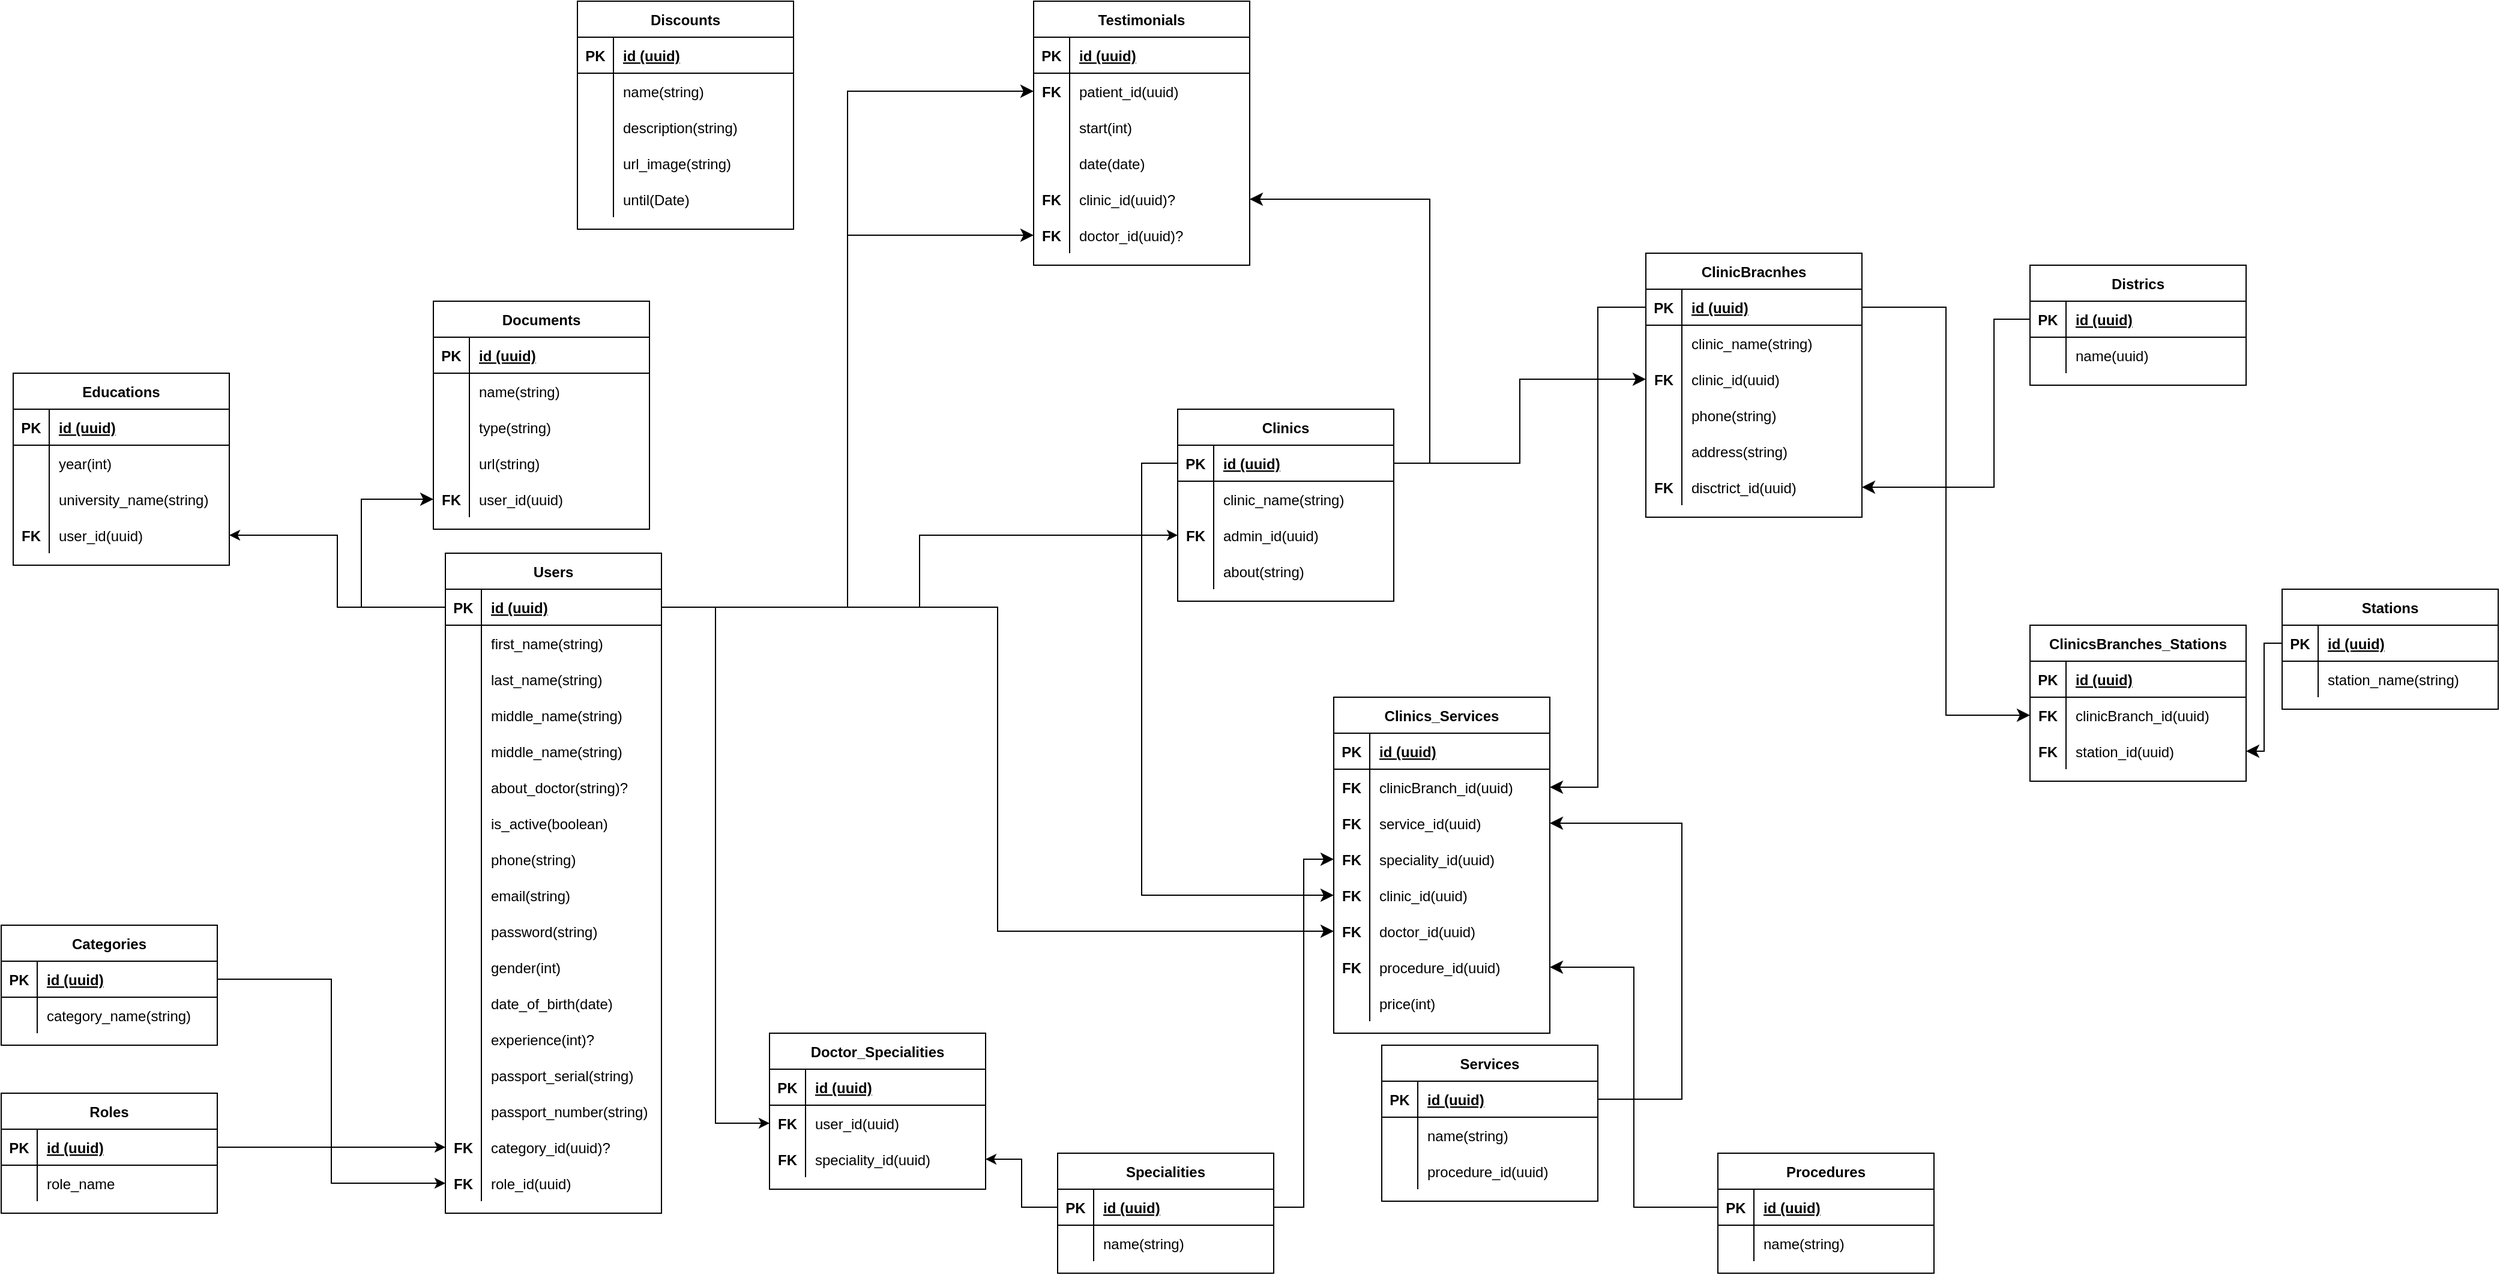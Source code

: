 <mxfile version="21.2.7" type="github">
  <diagram id="9MqEnYc2Nj3l7GqyiAAN" name="Page-1">
    <mxGraphModel dx="2687" dy="2097" grid="1" gridSize="10" guides="1" tooltips="1" connect="1" arrows="1" fold="1" page="1" pageScale="1" pageWidth="850" pageHeight="1100" math="0" shadow="0">
      <root>
        <mxCell id="0" />
        <mxCell id="1" parent="0" />
        <mxCell id="kiI4m6_xFj4V_bomf-qT-1" value="Users" style="shape=table;startSize=30;container=1;collapsible=1;childLayout=tableLayout;fixedRows=1;rowLines=0;fontStyle=1;align=center;resizeLast=1;" parent="1" vertex="1">
          <mxGeometry x="200" y="230" width="180" height="550" as="geometry" />
        </mxCell>
        <mxCell id="kiI4m6_xFj4V_bomf-qT-2" value="" style="shape=tableRow;horizontal=0;startSize=0;swimlaneHead=0;swimlaneBody=0;fillColor=none;collapsible=0;dropTarget=0;points=[[0,0.5],[1,0.5]];portConstraint=eastwest;top=0;left=0;right=0;bottom=1;" parent="kiI4m6_xFj4V_bomf-qT-1" vertex="1">
          <mxGeometry y="30" width="180" height="30" as="geometry" />
        </mxCell>
        <mxCell id="kiI4m6_xFj4V_bomf-qT-3" value="PK" style="shape=partialRectangle;connectable=0;fillColor=none;top=0;left=0;bottom=0;right=0;fontStyle=1;overflow=hidden;" parent="kiI4m6_xFj4V_bomf-qT-2" vertex="1">
          <mxGeometry width="30" height="30" as="geometry">
            <mxRectangle width="30" height="30" as="alternateBounds" />
          </mxGeometry>
        </mxCell>
        <mxCell id="kiI4m6_xFj4V_bomf-qT-4" value="id (uuid)" style="shape=partialRectangle;connectable=0;fillColor=none;top=0;left=0;bottom=0;right=0;align=left;spacingLeft=6;fontStyle=5;overflow=hidden;" parent="kiI4m6_xFj4V_bomf-qT-2" vertex="1">
          <mxGeometry x="30" width="150" height="30" as="geometry">
            <mxRectangle width="150" height="30" as="alternateBounds" />
          </mxGeometry>
        </mxCell>
        <mxCell id="kiI4m6_xFj4V_bomf-qT-5" value="" style="shape=tableRow;horizontal=0;startSize=0;swimlaneHead=0;swimlaneBody=0;fillColor=none;collapsible=0;dropTarget=0;points=[[0,0.5],[1,0.5]];portConstraint=eastwest;top=0;left=0;right=0;bottom=0;" parent="kiI4m6_xFj4V_bomf-qT-1" vertex="1">
          <mxGeometry y="60" width="180" height="30" as="geometry" />
        </mxCell>
        <mxCell id="kiI4m6_xFj4V_bomf-qT-6" value="" style="shape=partialRectangle;connectable=0;fillColor=none;top=0;left=0;bottom=0;right=0;editable=1;overflow=hidden;" parent="kiI4m6_xFj4V_bomf-qT-5" vertex="1">
          <mxGeometry width="30" height="30" as="geometry">
            <mxRectangle width="30" height="30" as="alternateBounds" />
          </mxGeometry>
        </mxCell>
        <mxCell id="kiI4m6_xFj4V_bomf-qT-7" value="first_name(string)" style="shape=partialRectangle;connectable=0;fillColor=none;top=0;left=0;bottom=0;right=0;align=left;spacingLeft=6;overflow=hidden;" parent="kiI4m6_xFj4V_bomf-qT-5" vertex="1">
          <mxGeometry x="30" width="150" height="30" as="geometry">
            <mxRectangle width="150" height="30" as="alternateBounds" />
          </mxGeometry>
        </mxCell>
        <mxCell id="kiI4m6_xFj4V_bomf-qT-8" value="" style="shape=tableRow;horizontal=0;startSize=0;swimlaneHead=0;swimlaneBody=0;fillColor=none;collapsible=0;dropTarget=0;points=[[0,0.5],[1,0.5]];portConstraint=eastwest;top=0;left=0;right=0;bottom=0;" parent="kiI4m6_xFj4V_bomf-qT-1" vertex="1">
          <mxGeometry y="90" width="180" height="30" as="geometry" />
        </mxCell>
        <mxCell id="kiI4m6_xFj4V_bomf-qT-9" value="" style="shape=partialRectangle;connectable=0;fillColor=none;top=0;left=0;bottom=0;right=0;editable=1;overflow=hidden;" parent="kiI4m6_xFj4V_bomf-qT-8" vertex="1">
          <mxGeometry width="30" height="30" as="geometry">
            <mxRectangle width="30" height="30" as="alternateBounds" />
          </mxGeometry>
        </mxCell>
        <mxCell id="kiI4m6_xFj4V_bomf-qT-10" value="last_name(string)" style="shape=partialRectangle;connectable=0;fillColor=none;top=0;left=0;bottom=0;right=0;align=left;spacingLeft=6;overflow=hidden;" parent="kiI4m6_xFj4V_bomf-qT-8" vertex="1">
          <mxGeometry x="30" width="150" height="30" as="geometry">
            <mxRectangle width="150" height="30" as="alternateBounds" />
          </mxGeometry>
        </mxCell>
        <mxCell id="kiI4m6_xFj4V_bomf-qT-11" value="" style="shape=tableRow;horizontal=0;startSize=0;swimlaneHead=0;swimlaneBody=0;fillColor=none;collapsible=0;dropTarget=0;points=[[0,0.5],[1,0.5]];portConstraint=eastwest;top=0;left=0;right=0;bottom=0;" parent="kiI4m6_xFj4V_bomf-qT-1" vertex="1">
          <mxGeometry y="120" width="180" height="30" as="geometry" />
        </mxCell>
        <mxCell id="kiI4m6_xFj4V_bomf-qT-12" value="" style="shape=partialRectangle;connectable=0;fillColor=none;top=0;left=0;bottom=0;right=0;editable=1;overflow=hidden;" parent="kiI4m6_xFj4V_bomf-qT-11" vertex="1">
          <mxGeometry width="30" height="30" as="geometry">
            <mxRectangle width="30" height="30" as="alternateBounds" />
          </mxGeometry>
        </mxCell>
        <mxCell id="kiI4m6_xFj4V_bomf-qT-13" value="middle_name(string)" style="shape=partialRectangle;connectable=0;fillColor=none;top=0;left=0;bottom=0;right=0;align=left;spacingLeft=6;overflow=hidden;" parent="kiI4m6_xFj4V_bomf-qT-11" vertex="1">
          <mxGeometry x="30" width="150" height="30" as="geometry">
            <mxRectangle width="150" height="30" as="alternateBounds" />
          </mxGeometry>
        </mxCell>
        <mxCell id="CMDw1XcCQZMTxHdBloxv-1" value="" style="shape=tableRow;horizontal=0;startSize=0;swimlaneHead=0;swimlaneBody=0;fillColor=none;collapsible=0;dropTarget=0;points=[[0,0.5],[1,0.5]];portConstraint=eastwest;top=0;left=0;right=0;bottom=0;" parent="kiI4m6_xFj4V_bomf-qT-1" vertex="1">
          <mxGeometry y="150" width="180" height="30" as="geometry" />
        </mxCell>
        <mxCell id="CMDw1XcCQZMTxHdBloxv-2" value="" style="shape=partialRectangle;connectable=0;fillColor=none;top=0;left=0;bottom=0;right=0;editable=1;overflow=hidden;" parent="CMDw1XcCQZMTxHdBloxv-1" vertex="1">
          <mxGeometry width="30" height="30" as="geometry">
            <mxRectangle width="30" height="30" as="alternateBounds" />
          </mxGeometry>
        </mxCell>
        <mxCell id="CMDw1XcCQZMTxHdBloxv-3" value="middle_name(string)" style="shape=partialRectangle;connectable=0;fillColor=none;top=0;left=0;bottom=0;right=0;align=left;spacingLeft=6;overflow=hidden;" parent="CMDw1XcCQZMTxHdBloxv-1" vertex="1">
          <mxGeometry x="30" width="150" height="30" as="geometry">
            <mxRectangle width="150" height="30" as="alternateBounds" />
          </mxGeometry>
        </mxCell>
        <mxCell id="QRh1w9l6UdamEkCsD1TO-170" value="" style="shape=tableRow;horizontal=0;startSize=0;swimlaneHead=0;swimlaneBody=0;fillColor=none;collapsible=0;dropTarget=0;points=[[0,0.5],[1,0.5]];portConstraint=eastwest;top=0;left=0;right=0;bottom=0;" parent="kiI4m6_xFj4V_bomf-qT-1" vertex="1">
          <mxGeometry y="180" width="180" height="30" as="geometry" />
        </mxCell>
        <mxCell id="QRh1w9l6UdamEkCsD1TO-171" value="" style="shape=partialRectangle;connectable=0;fillColor=none;top=0;left=0;bottom=0;right=0;editable=1;overflow=hidden;" parent="QRh1w9l6UdamEkCsD1TO-170" vertex="1">
          <mxGeometry width="30" height="30" as="geometry">
            <mxRectangle width="30" height="30" as="alternateBounds" />
          </mxGeometry>
        </mxCell>
        <mxCell id="QRh1w9l6UdamEkCsD1TO-172" value="about_doctor(string)?" style="shape=partialRectangle;connectable=0;fillColor=none;top=0;left=0;bottom=0;right=0;align=left;spacingLeft=6;overflow=hidden;" parent="QRh1w9l6UdamEkCsD1TO-170" vertex="1">
          <mxGeometry x="30" width="150" height="30" as="geometry">
            <mxRectangle width="150" height="30" as="alternateBounds" />
          </mxGeometry>
        </mxCell>
        <mxCell id="RHnH_eOklYwzY7GHP40X-1" value="" style="shape=tableRow;horizontal=0;startSize=0;swimlaneHead=0;swimlaneBody=0;fillColor=none;collapsible=0;dropTarget=0;points=[[0,0.5],[1,0.5]];portConstraint=eastwest;top=0;left=0;right=0;bottom=0;" vertex="1" parent="kiI4m6_xFj4V_bomf-qT-1">
          <mxGeometry y="210" width="180" height="30" as="geometry" />
        </mxCell>
        <mxCell id="RHnH_eOklYwzY7GHP40X-2" value="" style="shape=partialRectangle;connectable=0;fillColor=none;top=0;left=0;bottom=0;right=0;editable=1;overflow=hidden;" vertex="1" parent="RHnH_eOklYwzY7GHP40X-1">
          <mxGeometry width="30" height="30" as="geometry">
            <mxRectangle width="30" height="30" as="alternateBounds" />
          </mxGeometry>
        </mxCell>
        <mxCell id="RHnH_eOklYwzY7GHP40X-3" value="is_active(boolean)" style="shape=partialRectangle;connectable=0;fillColor=none;top=0;left=0;bottom=0;right=0;align=left;spacingLeft=6;overflow=hidden;" vertex="1" parent="RHnH_eOklYwzY7GHP40X-1">
          <mxGeometry x="30" width="150" height="30" as="geometry">
            <mxRectangle width="150" height="30" as="alternateBounds" />
          </mxGeometry>
        </mxCell>
        <mxCell id="QRh1w9l6UdamEkCsD1TO-23" value="" style="shape=tableRow;horizontal=0;startSize=0;swimlaneHead=0;swimlaneBody=0;fillColor=none;collapsible=0;dropTarget=0;points=[[0,0.5],[1,0.5]];portConstraint=eastwest;top=0;left=0;right=0;bottom=0;" parent="kiI4m6_xFj4V_bomf-qT-1" vertex="1">
          <mxGeometry y="240" width="180" height="30" as="geometry" />
        </mxCell>
        <mxCell id="QRh1w9l6UdamEkCsD1TO-24" value="" style="shape=partialRectangle;connectable=0;fillColor=none;top=0;left=0;bottom=0;right=0;editable=1;overflow=hidden;" parent="QRh1w9l6UdamEkCsD1TO-23" vertex="1">
          <mxGeometry width="30" height="30" as="geometry">
            <mxRectangle width="30" height="30" as="alternateBounds" />
          </mxGeometry>
        </mxCell>
        <mxCell id="QRh1w9l6UdamEkCsD1TO-25" value="phone(string)" style="shape=partialRectangle;connectable=0;fillColor=none;top=0;left=0;bottom=0;right=0;align=left;spacingLeft=6;overflow=hidden;" parent="QRh1w9l6UdamEkCsD1TO-23" vertex="1">
          <mxGeometry x="30" width="150" height="30" as="geometry">
            <mxRectangle width="150" height="30" as="alternateBounds" />
          </mxGeometry>
        </mxCell>
        <mxCell id="QRh1w9l6UdamEkCsD1TO-26" value="" style="shape=tableRow;horizontal=0;startSize=0;swimlaneHead=0;swimlaneBody=0;fillColor=none;collapsible=0;dropTarget=0;points=[[0,0.5],[1,0.5]];portConstraint=eastwest;top=0;left=0;right=0;bottom=0;" parent="kiI4m6_xFj4V_bomf-qT-1" vertex="1">
          <mxGeometry y="270" width="180" height="30" as="geometry" />
        </mxCell>
        <mxCell id="QRh1w9l6UdamEkCsD1TO-27" value="" style="shape=partialRectangle;connectable=0;fillColor=none;top=0;left=0;bottom=0;right=0;editable=1;overflow=hidden;" parent="QRh1w9l6UdamEkCsD1TO-26" vertex="1">
          <mxGeometry width="30" height="30" as="geometry">
            <mxRectangle width="30" height="30" as="alternateBounds" />
          </mxGeometry>
        </mxCell>
        <mxCell id="QRh1w9l6UdamEkCsD1TO-28" value="email(string)" style="shape=partialRectangle;connectable=0;fillColor=none;top=0;left=0;bottom=0;right=0;align=left;spacingLeft=6;overflow=hidden;" parent="QRh1w9l6UdamEkCsD1TO-26" vertex="1">
          <mxGeometry x="30" width="150" height="30" as="geometry">
            <mxRectangle width="150" height="30" as="alternateBounds" />
          </mxGeometry>
        </mxCell>
        <mxCell id="QRh1w9l6UdamEkCsD1TO-29" value="" style="shape=tableRow;horizontal=0;startSize=0;swimlaneHead=0;swimlaneBody=0;fillColor=none;collapsible=0;dropTarget=0;points=[[0,0.5],[1,0.5]];portConstraint=eastwest;top=0;left=0;right=0;bottom=0;" parent="kiI4m6_xFj4V_bomf-qT-1" vertex="1">
          <mxGeometry y="300" width="180" height="30" as="geometry" />
        </mxCell>
        <mxCell id="QRh1w9l6UdamEkCsD1TO-30" value="" style="shape=partialRectangle;connectable=0;fillColor=none;top=0;left=0;bottom=0;right=0;editable=1;overflow=hidden;" parent="QRh1w9l6UdamEkCsD1TO-29" vertex="1">
          <mxGeometry width="30" height="30" as="geometry">
            <mxRectangle width="30" height="30" as="alternateBounds" />
          </mxGeometry>
        </mxCell>
        <mxCell id="QRh1w9l6UdamEkCsD1TO-31" value="password(string)" style="shape=partialRectangle;connectable=0;fillColor=none;top=0;left=0;bottom=0;right=0;align=left;spacingLeft=6;overflow=hidden;" parent="QRh1w9l6UdamEkCsD1TO-29" vertex="1">
          <mxGeometry x="30" width="150" height="30" as="geometry">
            <mxRectangle width="150" height="30" as="alternateBounds" />
          </mxGeometry>
        </mxCell>
        <mxCell id="QRh1w9l6UdamEkCsD1TO-32" value="" style="shape=tableRow;horizontal=0;startSize=0;swimlaneHead=0;swimlaneBody=0;fillColor=none;collapsible=0;dropTarget=0;points=[[0,0.5],[1,0.5]];portConstraint=eastwest;top=0;left=0;right=0;bottom=0;" parent="kiI4m6_xFj4V_bomf-qT-1" vertex="1">
          <mxGeometry y="330" width="180" height="30" as="geometry" />
        </mxCell>
        <mxCell id="QRh1w9l6UdamEkCsD1TO-33" value="" style="shape=partialRectangle;connectable=0;fillColor=none;top=0;left=0;bottom=0;right=0;editable=1;overflow=hidden;" parent="QRh1w9l6UdamEkCsD1TO-32" vertex="1">
          <mxGeometry width="30" height="30" as="geometry">
            <mxRectangle width="30" height="30" as="alternateBounds" />
          </mxGeometry>
        </mxCell>
        <mxCell id="QRh1w9l6UdamEkCsD1TO-34" value="gender(int)" style="shape=partialRectangle;connectable=0;fillColor=none;top=0;left=0;bottom=0;right=0;align=left;spacingLeft=6;overflow=hidden;" parent="QRh1w9l6UdamEkCsD1TO-32" vertex="1">
          <mxGeometry x="30" width="150" height="30" as="geometry">
            <mxRectangle width="150" height="30" as="alternateBounds" />
          </mxGeometry>
        </mxCell>
        <mxCell id="QRh1w9l6UdamEkCsD1TO-35" value="" style="shape=tableRow;horizontal=0;startSize=0;swimlaneHead=0;swimlaneBody=0;fillColor=none;collapsible=0;dropTarget=0;points=[[0,0.5],[1,0.5]];portConstraint=eastwest;top=0;left=0;right=0;bottom=0;" parent="kiI4m6_xFj4V_bomf-qT-1" vertex="1">
          <mxGeometry y="360" width="180" height="30" as="geometry" />
        </mxCell>
        <mxCell id="QRh1w9l6UdamEkCsD1TO-36" value="" style="shape=partialRectangle;connectable=0;fillColor=none;top=0;left=0;bottom=0;right=0;editable=1;overflow=hidden;" parent="QRh1w9l6UdamEkCsD1TO-35" vertex="1">
          <mxGeometry width="30" height="30" as="geometry">
            <mxRectangle width="30" height="30" as="alternateBounds" />
          </mxGeometry>
        </mxCell>
        <mxCell id="QRh1w9l6UdamEkCsD1TO-37" value="date_of_birth(date)" style="shape=partialRectangle;connectable=0;fillColor=none;top=0;left=0;bottom=0;right=0;align=left;spacingLeft=6;overflow=hidden;" parent="QRh1w9l6UdamEkCsD1TO-35" vertex="1">
          <mxGeometry x="30" width="150" height="30" as="geometry">
            <mxRectangle width="150" height="30" as="alternateBounds" />
          </mxGeometry>
        </mxCell>
        <mxCell id="QRh1w9l6UdamEkCsD1TO-318" value="" style="shape=tableRow;horizontal=0;startSize=0;swimlaneHead=0;swimlaneBody=0;fillColor=none;collapsible=0;dropTarget=0;points=[[0,0.5],[1,0.5]];portConstraint=eastwest;top=0;left=0;right=0;bottom=0;" parent="kiI4m6_xFj4V_bomf-qT-1" vertex="1">
          <mxGeometry y="390" width="180" height="30" as="geometry" />
        </mxCell>
        <mxCell id="QRh1w9l6UdamEkCsD1TO-319" value="" style="shape=partialRectangle;connectable=0;fillColor=none;top=0;left=0;bottom=0;right=0;editable=1;overflow=hidden;" parent="QRh1w9l6UdamEkCsD1TO-318" vertex="1">
          <mxGeometry width="30" height="30" as="geometry">
            <mxRectangle width="30" height="30" as="alternateBounds" />
          </mxGeometry>
        </mxCell>
        <mxCell id="QRh1w9l6UdamEkCsD1TO-320" value="experience(int)?" style="shape=partialRectangle;connectable=0;fillColor=none;top=0;left=0;bottom=0;right=0;align=left;spacingLeft=6;overflow=hidden;" parent="QRh1w9l6UdamEkCsD1TO-318" vertex="1">
          <mxGeometry x="30" width="150" height="30" as="geometry">
            <mxRectangle width="150" height="30" as="alternateBounds" />
          </mxGeometry>
        </mxCell>
        <mxCell id="QRh1w9l6UdamEkCsD1TO-38" value="" style="shape=tableRow;horizontal=0;startSize=0;swimlaneHead=0;swimlaneBody=0;fillColor=none;collapsible=0;dropTarget=0;points=[[0,0.5],[1,0.5]];portConstraint=eastwest;top=0;left=0;right=0;bottom=0;" parent="kiI4m6_xFj4V_bomf-qT-1" vertex="1">
          <mxGeometry y="420" width="180" height="30" as="geometry" />
        </mxCell>
        <mxCell id="QRh1w9l6UdamEkCsD1TO-39" value="" style="shape=partialRectangle;connectable=0;fillColor=none;top=0;left=0;bottom=0;right=0;editable=1;overflow=hidden;" parent="QRh1w9l6UdamEkCsD1TO-38" vertex="1">
          <mxGeometry width="30" height="30" as="geometry">
            <mxRectangle width="30" height="30" as="alternateBounds" />
          </mxGeometry>
        </mxCell>
        <mxCell id="QRh1w9l6UdamEkCsD1TO-40" value="passport_serial(string)" style="shape=partialRectangle;connectable=0;fillColor=none;top=0;left=0;bottom=0;right=0;align=left;spacingLeft=6;overflow=hidden;" parent="QRh1w9l6UdamEkCsD1TO-38" vertex="1">
          <mxGeometry x="30" width="150" height="30" as="geometry">
            <mxRectangle width="150" height="30" as="alternateBounds" />
          </mxGeometry>
        </mxCell>
        <mxCell id="QRh1w9l6UdamEkCsD1TO-314" value="" style="shape=tableRow;horizontal=0;startSize=0;swimlaneHead=0;swimlaneBody=0;fillColor=none;collapsible=0;dropTarget=0;points=[[0,0.5],[1,0.5]];portConstraint=eastwest;top=0;left=0;right=0;bottom=0;" parent="kiI4m6_xFj4V_bomf-qT-1" vertex="1">
          <mxGeometry y="450" width="180" height="30" as="geometry" />
        </mxCell>
        <mxCell id="QRh1w9l6UdamEkCsD1TO-315" value="" style="shape=partialRectangle;connectable=0;fillColor=none;top=0;left=0;bottom=0;right=0;editable=1;overflow=hidden;" parent="QRh1w9l6UdamEkCsD1TO-314" vertex="1">
          <mxGeometry width="30" height="30" as="geometry">
            <mxRectangle width="30" height="30" as="alternateBounds" />
          </mxGeometry>
        </mxCell>
        <mxCell id="QRh1w9l6UdamEkCsD1TO-316" value="passport_number(string)" style="shape=partialRectangle;connectable=0;fillColor=none;top=0;left=0;bottom=0;right=0;align=left;spacingLeft=6;overflow=hidden;" parent="QRh1w9l6UdamEkCsD1TO-314" vertex="1">
          <mxGeometry x="30" width="150" height="30" as="geometry">
            <mxRectangle width="150" height="30" as="alternateBounds" />
          </mxGeometry>
        </mxCell>
        <mxCell id="QRh1w9l6UdamEkCsD1TO-41" value="" style="shape=tableRow;horizontal=0;startSize=0;swimlaneHead=0;swimlaneBody=0;fillColor=none;collapsible=0;dropTarget=0;points=[[0,0.5],[1,0.5]];portConstraint=eastwest;top=0;left=0;right=0;bottom=0;" parent="kiI4m6_xFj4V_bomf-qT-1" vertex="1">
          <mxGeometry y="480" width="180" height="30" as="geometry" />
        </mxCell>
        <mxCell id="QRh1w9l6UdamEkCsD1TO-42" value="FK" style="shape=partialRectangle;connectable=0;fillColor=none;top=0;left=0;bottom=0;right=0;editable=1;overflow=hidden;fontStyle=1" parent="QRh1w9l6UdamEkCsD1TO-41" vertex="1">
          <mxGeometry width="30" height="30" as="geometry">
            <mxRectangle width="30" height="30" as="alternateBounds" />
          </mxGeometry>
        </mxCell>
        <mxCell id="QRh1w9l6UdamEkCsD1TO-43" value="category_id(uuid)?" style="shape=partialRectangle;connectable=0;fillColor=none;top=0;left=0;bottom=0;right=0;align=left;spacingLeft=6;overflow=hidden;" parent="QRh1w9l6UdamEkCsD1TO-41" vertex="1">
          <mxGeometry x="30" width="150" height="30" as="geometry">
            <mxRectangle width="150" height="30" as="alternateBounds" />
          </mxGeometry>
        </mxCell>
        <mxCell id="QRh1w9l6UdamEkCsD1TO-1" value="" style="shape=tableRow;horizontal=0;startSize=0;swimlaneHead=0;swimlaneBody=0;fillColor=none;collapsible=0;dropTarget=0;points=[[0,0.5],[1,0.5]];portConstraint=eastwest;top=0;left=0;right=0;bottom=0;" parent="kiI4m6_xFj4V_bomf-qT-1" vertex="1">
          <mxGeometry y="510" width="180" height="30" as="geometry" />
        </mxCell>
        <mxCell id="QRh1w9l6UdamEkCsD1TO-2" value="FK" style="shape=partialRectangle;connectable=0;fillColor=none;top=0;left=0;bottom=0;right=0;editable=1;overflow=hidden;fontStyle=1" parent="QRh1w9l6UdamEkCsD1TO-1" vertex="1">
          <mxGeometry width="30" height="30" as="geometry">
            <mxRectangle width="30" height="30" as="alternateBounds" />
          </mxGeometry>
        </mxCell>
        <mxCell id="QRh1w9l6UdamEkCsD1TO-3" value="role_id(uuid)" style="shape=partialRectangle;connectable=0;fillColor=none;top=0;left=0;bottom=0;right=0;align=left;spacingLeft=6;overflow=hidden;" parent="QRh1w9l6UdamEkCsD1TO-1" vertex="1">
          <mxGeometry x="30" width="150" height="30" as="geometry">
            <mxRectangle width="150" height="30" as="alternateBounds" />
          </mxGeometry>
        </mxCell>
        <mxCell id="QRh1w9l6UdamEkCsD1TO-4" value="Roles" style="shape=table;startSize=30;container=1;collapsible=1;childLayout=tableLayout;fixedRows=1;rowLines=0;fontStyle=1;align=center;resizeLast=1;" parent="1" vertex="1">
          <mxGeometry x="-170" y="680" width="180" height="100" as="geometry" />
        </mxCell>
        <mxCell id="QRh1w9l6UdamEkCsD1TO-5" value="" style="shape=tableRow;horizontal=0;startSize=0;swimlaneHead=0;swimlaneBody=0;fillColor=none;collapsible=0;dropTarget=0;points=[[0,0.5],[1,0.5]];portConstraint=eastwest;top=0;left=0;right=0;bottom=1;" parent="QRh1w9l6UdamEkCsD1TO-4" vertex="1">
          <mxGeometry y="30" width="180" height="30" as="geometry" />
        </mxCell>
        <mxCell id="QRh1w9l6UdamEkCsD1TO-6" value="PK" style="shape=partialRectangle;connectable=0;fillColor=none;top=0;left=0;bottom=0;right=0;fontStyle=1;overflow=hidden;" parent="QRh1w9l6UdamEkCsD1TO-5" vertex="1">
          <mxGeometry width="30" height="30" as="geometry">
            <mxRectangle width="30" height="30" as="alternateBounds" />
          </mxGeometry>
        </mxCell>
        <mxCell id="QRh1w9l6UdamEkCsD1TO-7" value="id (uuid)" style="shape=partialRectangle;connectable=0;fillColor=none;top=0;left=0;bottom=0;right=0;align=left;spacingLeft=6;fontStyle=5;overflow=hidden;" parent="QRh1w9l6UdamEkCsD1TO-5" vertex="1">
          <mxGeometry x="30" width="150" height="30" as="geometry">
            <mxRectangle width="150" height="30" as="alternateBounds" />
          </mxGeometry>
        </mxCell>
        <mxCell id="QRh1w9l6UdamEkCsD1TO-8" value="" style="shape=tableRow;horizontal=0;startSize=0;swimlaneHead=0;swimlaneBody=0;fillColor=none;collapsible=0;dropTarget=0;points=[[0,0.5],[1,0.5]];portConstraint=eastwest;top=0;left=0;right=0;bottom=0;" parent="QRh1w9l6UdamEkCsD1TO-4" vertex="1">
          <mxGeometry y="60" width="180" height="30" as="geometry" />
        </mxCell>
        <mxCell id="QRh1w9l6UdamEkCsD1TO-9" value="" style="shape=partialRectangle;connectable=0;fillColor=none;top=0;left=0;bottom=0;right=0;editable=1;overflow=hidden;" parent="QRh1w9l6UdamEkCsD1TO-8" vertex="1">
          <mxGeometry width="30" height="30" as="geometry">
            <mxRectangle width="30" height="30" as="alternateBounds" />
          </mxGeometry>
        </mxCell>
        <mxCell id="QRh1w9l6UdamEkCsD1TO-10" value="role_name" style="shape=partialRectangle;connectable=0;fillColor=none;top=0;left=0;bottom=0;right=0;align=left;spacingLeft=6;overflow=hidden;" parent="QRh1w9l6UdamEkCsD1TO-8" vertex="1">
          <mxGeometry x="30" width="150" height="30" as="geometry">
            <mxRectangle width="150" height="30" as="alternateBounds" />
          </mxGeometry>
        </mxCell>
        <mxCell id="QRh1w9l6UdamEkCsD1TO-44" value="Clinics" style="shape=table;startSize=30;container=1;collapsible=1;childLayout=tableLayout;fixedRows=1;rowLines=0;fontStyle=1;align=center;resizeLast=1;" parent="1" vertex="1">
          <mxGeometry x="810" y="110" width="180" height="160" as="geometry" />
        </mxCell>
        <mxCell id="QRh1w9l6UdamEkCsD1TO-45" value="" style="shape=tableRow;horizontal=0;startSize=0;swimlaneHead=0;swimlaneBody=0;fillColor=none;collapsible=0;dropTarget=0;points=[[0,0.5],[1,0.5]];portConstraint=eastwest;top=0;left=0;right=0;bottom=1;" parent="QRh1w9l6UdamEkCsD1TO-44" vertex="1">
          <mxGeometry y="30" width="180" height="30" as="geometry" />
        </mxCell>
        <mxCell id="QRh1w9l6UdamEkCsD1TO-46" value="PK" style="shape=partialRectangle;connectable=0;fillColor=none;top=0;left=0;bottom=0;right=0;fontStyle=1;overflow=hidden;" parent="QRh1w9l6UdamEkCsD1TO-45" vertex="1">
          <mxGeometry width="30" height="30" as="geometry">
            <mxRectangle width="30" height="30" as="alternateBounds" />
          </mxGeometry>
        </mxCell>
        <mxCell id="QRh1w9l6UdamEkCsD1TO-47" value="id (uuid)" style="shape=partialRectangle;connectable=0;fillColor=none;top=0;left=0;bottom=0;right=0;align=left;spacingLeft=6;fontStyle=5;overflow=hidden;" parent="QRh1w9l6UdamEkCsD1TO-45" vertex="1">
          <mxGeometry x="30" width="150" height="30" as="geometry">
            <mxRectangle width="150" height="30" as="alternateBounds" />
          </mxGeometry>
        </mxCell>
        <mxCell id="QRh1w9l6UdamEkCsD1TO-48" value="" style="shape=tableRow;horizontal=0;startSize=0;swimlaneHead=0;swimlaneBody=0;fillColor=none;collapsible=0;dropTarget=0;points=[[0,0.5],[1,0.5]];portConstraint=eastwest;top=0;left=0;right=0;bottom=0;" parent="QRh1w9l6UdamEkCsD1TO-44" vertex="1">
          <mxGeometry y="60" width="180" height="30" as="geometry" />
        </mxCell>
        <mxCell id="QRh1w9l6UdamEkCsD1TO-49" value="" style="shape=partialRectangle;connectable=0;fillColor=none;top=0;left=0;bottom=0;right=0;editable=1;overflow=hidden;" parent="QRh1w9l6UdamEkCsD1TO-48" vertex="1">
          <mxGeometry width="30" height="30" as="geometry">
            <mxRectangle width="30" height="30" as="alternateBounds" />
          </mxGeometry>
        </mxCell>
        <mxCell id="QRh1w9l6UdamEkCsD1TO-50" value="clinic_name(string)" style="shape=partialRectangle;connectable=0;fillColor=none;top=0;left=0;bottom=0;right=0;align=left;spacingLeft=6;overflow=hidden;" parent="QRh1w9l6UdamEkCsD1TO-48" vertex="1">
          <mxGeometry x="30" width="150" height="30" as="geometry">
            <mxRectangle width="150" height="30" as="alternateBounds" />
          </mxGeometry>
        </mxCell>
        <mxCell id="QRh1w9l6UdamEkCsD1TO-84" value="" style="shape=tableRow;horizontal=0;startSize=0;swimlaneHead=0;swimlaneBody=0;fillColor=none;collapsible=0;dropTarget=0;points=[[0,0.5],[1,0.5]];portConstraint=eastwest;top=0;left=0;right=0;bottom=0;" parent="QRh1w9l6UdamEkCsD1TO-44" vertex="1">
          <mxGeometry y="90" width="180" height="30" as="geometry" />
        </mxCell>
        <mxCell id="QRh1w9l6UdamEkCsD1TO-85" value="FK" style="shape=partialRectangle;connectable=0;fillColor=none;top=0;left=0;bottom=0;right=0;editable=1;overflow=hidden;fontStyle=1" parent="QRh1w9l6UdamEkCsD1TO-84" vertex="1">
          <mxGeometry width="30" height="30" as="geometry">
            <mxRectangle width="30" height="30" as="alternateBounds" />
          </mxGeometry>
        </mxCell>
        <mxCell id="QRh1w9l6UdamEkCsD1TO-86" value="admin_id(uuid)" style="shape=partialRectangle;connectable=0;fillColor=none;top=0;left=0;bottom=0;right=0;align=left;spacingLeft=6;overflow=hidden;" parent="QRh1w9l6UdamEkCsD1TO-84" vertex="1">
          <mxGeometry x="30" width="150" height="30" as="geometry">
            <mxRectangle width="150" height="30" as="alternateBounds" />
          </mxGeometry>
        </mxCell>
        <mxCell id="QRh1w9l6UdamEkCsD1TO-87" value="" style="shape=tableRow;horizontal=0;startSize=0;swimlaneHead=0;swimlaneBody=0;fillColor=none;collapsible=0;dropTarget=0;points=[[0,0.5],[1,0.5]];portConstraint=eastwest;top=0;left=0;right=0;bottom=0;" parent="QRh1w9l6UdamEkCsD1TO-44" vertex="1">
          <mxGeometry y="120" width="180" height="30" as="geometry" />
        </mxCell>
        <mxCell id="QRh1w9l6UdamEkCsD1TO-88" value="" style="shape=partialRectangle;connectable=0;fillColor=none;top=0;left=0;bottom=0;right=0;editable=1;overflow=hidden;" parent="QRh1w9l6UdamEkCsD1TO-87" vertex="1">
          <mxGeometry width="30" height="30" as="geometry">
            <mxRectangle width="30" height="30" as="alternateBounds" />
          </mxGeometry>
        </mxCell>
        <mxCell id="QRh1w9l6UdamEkCsD1TO-89" value="about(string)" style="shape=partialRectangle;connectable=0;fillColor=none;top=0;left=0;bottom=0;right=0;align=left;spacingLeft=6;overflow=hidden;" parent="QRh1w9l6UdamEkCsD1TO-87" vertex="1">
          <mxGeometry x="30" width="150" height="30" as="geometry">
            <mxRectangle width="150" height="30" as="alternateBounds" />
          </mxGeometry>
        </mxCell>
        <mxCell id="QRh1w9l6UdamEkCsD1TO-99" value="Stations" style="shape=table;startSize=30;container=1;collapsible=1;childLayout=tableLayout;fixedRows=1;rowLines=0;fontStyle=1;align=center;resizeLast=1;" parent="1" vertex="1">
          <mxGeometry x="1730" y="260" width="180" height="100" as="geometry" />
        </mxCell>
        <mxCell id="QRh1w9l6UdamEkCsD1TO-100" value="" style="shape=tableRow;horizontal=0;startSize=0;swimlaneHead=0;swimlaneBody=0;fillColor=none;collapsible=0;dropTarget=0;points=[[0,0.5],[1,0.5]];portConstraint=eastwest;top=0;left=0;right=0;bottom=1;" parent="QRh1w9l6UdamEkCsD1TO-99" vertex="1">
          <mxGeometry y="30" width="180" height="30" as="geometry" />
        </mxCell>
        <mxCell id="QRh1w9l6UdamEkCsD1TO-101" value="PK" style="shape=partialRectangle;connectable=0;fillColor=none;top=0;left=0;bottom=0;right=0;fontStyle=1;overflow=hidden;" parent="QRh1w9l6UdamEkCsD1TO-100" vertex="1">
          <mxGeometry width="30" height="30" as="geometry">
            <mxRectangle width="30" height="30" as="alternateBounds" />
          </mxGeometry>
        </mxCell>
        <mxCell id="QRh1w9l6UdamEkCsD1TO-102" value="id (uuid)" style="shape=partialRectangle;connectable=0;fillColor=none;top=0;left=0;bottom=0;right=0;align=left;spacingLeft=6;fontStyle=5;overflow=hidden;" parent="QRh1w9l6UdamEkCsD1TO-100" vertex="1">
          <mxGeometry x="30" width="150" height="30" as="geometry">
            <mxRectangle width="150" height="30" as="alternateBounds" />
          </mxGeometry>
        </mxCell>
        <mxCell id="QRh1w9l6UdamEkCsD1TO-103" value="" style="shape=tableRow;horizontal=0;startSize=0;swimlaneHead=0;swimlaneBody=0;fillColor=none;collapsible=0;dropTarget=0;points=[[0,0.5],[1,0.5]];portConstraint=eastwest;top=0;left=0;right=0;bottom=0;" parent="QRh1w9l6UdamEkCsD1TO-99" vertex="1">
          <mxGeometry y="60" width="180" height="30" as="geometry" />
        </mxCell>
        <mxCell id="QRh1w9l6UdamEkCsD1TO-104" value="" style="shape=partialRectangle;connectable=0;fillColor=none;top=0;left=0;bottom=0;right=0;editable=1;overflow=hidden;" parent="QRh1w9l6UdamEkCsD1TO-103" vertex="1">
          <mxGeometry width="30" height="30" as="geometry">
            <mxRectangle width="30" height="30" as="alternateBounds" />
          </mxGeometry>
        </mxCell>
        <mxCell id="QRh1w9l6UdamEkCsD1TO-105" value="station_name(string)" style="shape=partialRectangle;connectable=0;fillColor=none;top=0;left=0;bottom=0;right=0;align=left;spacingLeft=6;overflow=hidden;" parent="QRh1w9l6UdamEkCsD1TO-103" vertex="1">
          <mxGeometry x="30" width="150" height="30" as="geometry">
            <mxRectangle width="150" height="30" as="alternateBounds" />
          </mxGeometry>
        </mxCell>
        <mxCell id="QRh1w9l6UdamEkCsD1TO-118" value="ClinicsBranches_Stations" style="shape=table;startSize=30;container=1;collapsible=1;childLayout=tableLayout;fixedRows=1;rowLines=0;fontStyle=1;align=center;resizeLast=1;" parent="1" vertex="1">
          <mxGeometry x="1520" y="290" width="180" height="130" as="geometry" />
        </mxCell>
        <mxCell id="QRh1w9l6UdamEkCsD1TO-119" value="" style="shape=tableRow;horizontal=0;startSize=0;swimlaneHead=0;swimlaneBody=0;fillColor=none;collapsible=0;dropTarget=0;points=[[0,0.5],[1,0.5]];portConstraint=eastwest;top=0;left=0;right=0;bottom=1;" parent="QRh1w9l6UdamEkCsD1TO-118" vertex="1">
          <mxGeometry y="30" width="180" height="30" as="geometry" />
        </mxCell>
        <mxCell id="QRh1w9l6UdamEkCsD1TO-120" value="PK" style="shape=partialRectangle;connectable=0;fillColor=none;top=0;left=0;bottom=0;right=0;fontStyle=1;overflow=hidden;" parent="QRh1w9l6UdamEkCsD1TO-119" vertex="1">
          <mxGeometry width="30" height="30" as="geometry">
            <mxRectangle width="30" height="30" as="alternateBounds" />
          </mxGeometry>
        </mxCell>
        <mxCell id="QRh1w9l6UdamEkCsD1TO-121" value="id (uuid)" style="shape=partialRectangle;connectable=0;fillColor=none;top=0;left=0;bottom=0;right=0;align=left;spacingLeft=6;fontStyle=5;overflow=hidden;" parent="QRh1w9l6UdamEkCsD1TO-119" vertex="1">
          <mxGeometry x="30" width="150" height="30" as="geometry">
            <mxRectangle width="150" height="30" as="alternateBounds" />
          </mxGeometry>
        </mxCell>
        <mxCell id="QRh1w9l6UdamEkCsD1TO-125" value="" style="shape=tableRow;horizontal=0;startSize=0;swimlaneHead=0;swimlaneBody=0;fillColor=none;collapsible=0;dropTarget=0;points=[[0,0.5],[1,0.5]];portConstraint=eastwest;top=0;left=0;right=0;bottom=0;" parent="QRh1w9l6UdamEkCsD1TO-118" vertex="1">
          <mxGeometry y="60" width="180" height="30" as="geometry" />
        </mxCell>
        <mxCell id="QRh1w9l6UdamEkCsD1TO-126" value="FK" style="shape=partialRectangle;connectable=0;fillColor=none;top=0;left=0;bottom=0;right=0;editable=1;overflow=hidden;fontStyle=1" parent="QRh1w9l6UdamEkCsD1TO-125" vertex="1">
          <mxGeometry width="30" height="30" as="geometry">
            <mxRectangle width="30" height="30" as="alternateBounds" />
          </mxGeometry>
        </mxCell>
        <mxCell id="QRh1w9l6UdamEkCsD1TO-127" value="clinicBranch_id(uuid)" style="shape=partialRectangle;connectable=0;fillColor=none;top=0;left=0;bottom=0;right=0;align=left;spacingLeft=6;overflow=hidden;" parent="QRh1w9l6UdamEkCsD1TO-125" vertex="1">
          <mxGeometry x="30" width="150" height="30" as="geometry">
            <mxRectangle width="150" height="30" as="alternateBounds" />
          </mxGeometry>
        </mxCell>
        <mxCell id="QRh1w9l6UdamEkCsD1TO-128" value="" style="shape=tableRow;horizontal=0;startSize=0;swimlaneHead=0;swimlaneBody=0;fillColor=none;collapsible=0;dropTarget=0;points=[[0,0.5],[1,0.5]];portConstraint=eastwest;top=0;left=0;right=0;bottom=0;" parent="QRh1w9l6UdamEkCsD1TO-118" vertex="1">
          <mxGeometry y="90" width="180" height="30" as="geometry" />
        </mxCell>
        <mxCell id="QRh1w9l6UdamEkCsD1TO-129" value="FK" style="shape=partialRectangle;connectable=0;fillColor=none;top=0;left=0;bottom=0;right=0;editable=1;overflow=hidden;fontStyle=1" parent="QRh1w9l6UdamEkCsD1TO-128" vertex="1">
          <mxGeometry width="30" height="30" as="geometry">
            <mxRectangle width="30" height="30" as="alternateBounds" />
          </mxGeometry>
        </mxCell>
        <mxCell id="QRh1w9l6UdamEkCsD1TO-130" value="station_id(uuid)" style="shape=partialRectangle;connectable=0;fillColor=none;top=0;left=0;bottom=0;right=0;align=left;spacingLeft=6;overflow=hidden;" parent="QRh1w9l6UdamEkCsD1TO-128" vertex="1">
          <mxGeometry x="30" width="150" height="30" as="geometry">
            <mxRectangle width="150" height="30" as="alternateBounds" />
          </mxGeometry>
        </mxCell>
        <mxCell id="QRh1w9l6UdamEkCsD1TO-137" value="ClinicBracnhes" style="shape=table;startSize=30;container=1;collapsible=1;childLayout=tableLayout;fixedRows=1;rowLines=0;fontStyle=1;align=center;resizeLast=1;" parent="1" vertex="1">
          <mxGeometry x="1200" y="-20" width="180" height="220" as="geometry" />
        </mxCell>
        <mxCell id="QRh1w9l6UdamEkCsD1TO-138" value="" style="shape=tableRow;horizontal=0;startSize=0;swimlaneHead=0;swimlaneBody=0;fillColor=none;collapsible=0;dropTarget=0;points=[[0,0.5],[1,0.5]];portConstraint=eastwest;top=0;left=0;right=0;bottom=1;" parent="QRh1w9l6UdamEkCsD1TO-137" vertex="1">
          <mxGeometry y="30" width="180" height="30" as="geometry" />
        </mxCell>
        <mxCell id="QRh1w9l6UdamEkCsD1TO-139" value="PK" style="shape=partialRectangle;connectable=0;fillColor=none;top=0;left=0;bottom=0;right=0;fontStyle=1;overflow=hidden;" parent="QRh1w9l6UdamEkCsD1TO-138" vertex="1">
          <mxGeometry width="30" height="30" as="geometry">
            <mxRectangle width="30" height="30" as="alternateBounds" />
          </mxGeometry>
        </mxCell>
        <mxCell id="QRh1w9l6UdamEkCsD1TO-140" value="id (uuid)" style="shape=partialRectangle;connectable=0;fillColor=none;top=0;left=0;bottom=0;right=0;align=left;spacingLeft=6;fontStyle=5;overflow=hidden;" parent="QRh1w9l6UdamEkCsD1TO-138" vertex="1">
          <mxGeometry x="30" width="150" height="30" as="geometry">
            <mxRectangle width="150" height="30" as="alternateBounds" />
          </mxGeometry>
        </mxCell>
        <mxCell id="QRh1w9l6UdamEkCsD1TO-141" value="" style="shape=tableRow;horizontal=0;startSize=0;swimlaneHead=0;swimlaneBody=0;fillColor=none;collapsible=0;dropTarget=0;points=[[0,0.5],[1,0.5]];portConstraint=eastwest;top=0;left=0;right=0;bottom=0;" parent="QRh1w9l6UdamEkCsD1TO-137" vertex="1">
          <mxGeometry y="60" width="180" height="30" as="geometry" />
        </mxCell>
        <mxCell id="QRh1w9l6UdamEkCsD1TO-142" value="" style="shape=partialRectangle;connectable=0;fillColor=none;top=0;left=0;bottom=0;right=0;editable=1;overflow=hidden;" parent="QRh1w9l6UdamEkCsD1TO-141" vertex="1">
          <mxGeometry width="30" height="30" as="geometry">
            <mxRectangle width="30" height="30" as="alternateBounds" />
          </mxGeometry>
        </mxCell>
        <mxCell id="QRh1w9l6UdamEkCsD1TO-143" value="clinic_name(string)" style="shape=partialRectangle;connectable=0;fillColor=none;top=0;left=0;bottom=0;right=0;align=left;spacingLeft=6;overflow=hidden;" parent="QRh1w9l6UdamEkCsD1TO-141" vertex="1">
          <mxGeometry x="30" width="150" height="30" as="geometry">
            <mxRectangle width="150" height="30" as="alternateBounds" />
          </mxGeometry>
        </mxCell>
        <mxCell id="QRh1w9l6UdamEkCsD1TO-144" value="" style="shape=tableRow;horizontal=0;startSize=0;swimlaneHead=0;swimlaneBody=0;fillColor=none;collapsible=0;dropTarget=0;points=[[0,0.5],[1,0.5]];portConstraint=eastwest;top=0;left=0;right=0;bottom=0;" parent="QRh1w9l6UdamEkCsD1TO-137" vertex="1">
          <mxGeometry y="90" width="180" height="30" as="geometry" />
        </mxCell>
        <mxCell id="QRh1w9l6UdamEkCsD1TO-145" value="FK" style="shape=partialRectangle;connectable=0;fillColor=none;top=0;left=0;bottom=0;right=0;editable=1;overflow=hidden;fontStyle=1" parent="QRh1w9l6UdamEkCsD1TO-144" vertex="1">
          <mxGeometry width="30" height="30" as="geometry">
            <mxRectangle width="30" height="30" as="alternateBounds" />
          </mxGeometry>
        </mxCell>
        <mxCell id="QRh1w9l6UdamEkCsD1TO-146" value="clinic_id(uuid)" style="shape=partialRectangle;connectable=0;fillColor=none;top=0;left=0;bottom=0;right=0;align=left;spacingLeft=6;overflow=hidden;" parent="QRh1w9l6UdamEkCsD1TO-144" vertex="1">
          <mxGeometry x="30" width="150" height="30" as="geometry">
            <mxRectangle width="150" height="30" as="alternateBounds" />
          </mxGeometry>
        </mxCell>
        <mxCell id="QRh1w9l6UdamEkCsD1TO-150" value="" style="shape=tableRow;horizontal=0;startSize=0;swimlaneHead=0;swimlaneBody=0;fillColor=none;collapsible=0;dropTarget=0;points=[[0,0.5],[1,0.5]];portConstraint=eastwest;top=0;left=0;right=0;bottom=0;" parent="QRh1w9l6UdamEkCsD1TO-137" vertex="1">
          <mxGeometry y="120" width="180" height="30" as="geometry" />
        </mxCell>
        <mxCell id="QRh1w9l6UdamEkCsD1TO-151" value="" style="shape=partialRectangle;connectable=0;fillColor=none;top=0;left=0;bottom=0;right=0;editable=1;overflow=hidden;" parent="QRh1w9l6UdamEkCsD1TO-150" vertex="1">
          <mxGeometry width="30" height="30" as="geometry">
            <mxRectangle width="30" height="30" as="alternateBounds" />
          </mxGeometry>
        </mxCell>
        <mxCell id="QRh1w9l6UdamEkCsD1TO-152" value="phone(string)" style="shape=partialRectangle;connectable=0;fillColor=none;top=0;left=0;bottom=0;right=0;align=left;spacingLeft=6;overflow=hidden;" parent="QRh1w9l6UdamEkCsD1TO-150" vertex="1">
          <mxGeometry x="30" width="150" height="30" as="geometry">
            <mxRectangle width="150" height="30" as="alternateBounds" />
          </mxGeometry>
        </mxCell>
        <mxCell id="QRh1w9l6UdamEkCsD1TO-153" value="" style="shape=tableRow;horizontal=0;startSize=0;swimlaneHead=0;swimlaneBody=0;fillColor=none;collapsible=0;dropTarget=0;points=[[0,0.5],[1,0.5]];portConstraint=eastwest;top=0;left=0;right=0;bottom=0;" parent="QRh1w9l6UdamEkCsD1TO-137" vertex="1">
          <mxGeometry y="150" width="180" height="30" as="geometry" />
        </mxCell>
        <mxCell id="QRh1w9l6UdamEkCsD1TO-154" value="" style="shape=partialRectangle;connectable=0;fillColor=none;top=0;left=0;bottom=0;right=0;editable=1;overflow=hidden;" parent="QRh1w9l6UdamEkCsD1TO-153" vertex="1">
          <mxGeometry width="30" height="30" as="geometry">
            <mxRectangle width="30" height="30" as="alternateBounds" />
          </mxGeometry>
        </mxCell>
        <mxCell id="QRh1w9l6UdamEkCsD1TO-155" value="address(string)" style="shape=partialRectangle;connectable=0;fillColor=none;top=0;left=0;bottom=0;right=0;align=left;spacingLeft=6;overflow=hidden;" parent="QRh1w9l6UdamEkCsD1TO-153" vertex="1">
          <mxGeometry x="30" width="150" height="30" as="geometry">
            <mxRectangle width="150" height="30" as="alternateBounds" />
          </mxGeometry>
        </mxCell>
        <mxCell id="2gXt5aOjmiHOCupzgebz-88" value="" style="shape=tableRow;horizontal=0;startSize=0;swimlaneHead=0;swimlaneBody=0;fillColor=none;collapsible=0;dropTarget=0;points=[[0,0.5],[1,0.5]];portConstraint=eastwest;top=0;left=0;right=0;bottom=0;" parent="QRh1w9l6UdamEkCsD1TO-137" vertex="1">
          <mxGeometry y="180" width="180" height="30" as="geometry" />
        </mxCell>
        <mxCell id="2gXt5aOjmiHOCupzgebz-89" value="FK" style="shape=partialRectangle;connectable=0;fillColor=none;top=0;left=0;bottom=0;right=0;editable=1;overflow=hidden;fontStyle=1" parent="2gXt5aOjmiHOCupzgebz-88" vertex="1">
          <mxGeometry width="30" height="30" as="geometry">
            <mxRectangle width="30" height="30" as="alternateBounds" />
          </mxGeometry>
        </mxCell>
        <mxCell id="2gXt5aOjmiHOCupzgebz-90" value="disctrict_id(uuid)" style="shape=partialRectangle;connectable=0;fillColor=none;top=0;left=0;bottom=0;right=0;align=left;spacingLeft=6;overflow=hidden;" parent="2gXt5aOjmiHOCupzgebz-88" vertex="1">
          <mxGeometry x="30" width="150" height="30" as="geometry">
            <mxRectangle width="150" height="30" as="alternateBounds" />
          </mxGeometry>
        </mxCell>
        <mxCell id="QRh1w9l6UdamEkCsD1TO-156" value="Educations" style="shape=table;startSize=30;container=1;collapsible=1;childLayout=tableLayout;fixedRows=1;rowLines=0;fontStyle=1;align=center;resizeLast=1;" parent="1" vertex="1">
          <mxGeometry x="-160" y="80" width="180" height="160" as="geometry" />
        </mxCell>
        <mxCell id="QRh1w9l6UdamEkCsD1TO-157" value="" style="shape=tableRow;horizontal=0;startSize=0;swimlaneHead=0;swimlaneBody=0;fillColor=none;collapsible=0;dropTarget=0;points=[[0,0.5],[1,0.5]];portConstraint=eastwest;top=0;left=0;right=0;bottom=1;" parent="QRh1w9l6UdamEkCsD1TO-156" vertex="1">
          <mxGeometry y="30" width="180" height="30" as="geometry" />
        </mxCell>
        <mxCell id="QRh1w9l6UdamEkCsD1TO-158" value="PK" style="shape=partialRectangle;connectable=0;fillColor=none;top=0;left=0;bottom=0;right=0;fontStyle=1;overflow=hidden;" parent="QRh1w9l6UdamEkCsD1TO-157" vertex="1">
          <mxGeometry width="30" height="30" as="geometry">
            <mxRectangle width="30" height="30" as="alternateBounds" />
          </mxGeometry>
        </mxCell>
        <mxCell id="QRh1w9l6UdamEkCsD1TO-159" value="id (uuid)" style="shape=partialRectangle;connectable=0;fillColor=none;top=0;left=0;bottom=0;right=0;align=left;spacingLeft=6;fontStyle=5;overflow=hidden;" parent="QRh1w9l6UdamEkCsD1TO-157" vertex="1">
          <mxGeometry x="30" width="150" height="30" as="geometry">
            <mxRectangle width="150" height="30" as="alternateBounds" />
          </mxGeometry>
        </mxCell>
        <mxCell id="QRh1w9l6UdamEkCsD1TO-160" value="" style="shape=tableRow;horizontal=0;startSize=0;swimlaneHead=0;swimlaneBody=0;fillColor=none;collapsible=0;dropTarget=0;points=[[0,0.5],[1,0.5]];portConstraint=eastwest;top=0;left=0;right=0;bottom=0;" parent="QRh1w9l6UdamEkCsD1TO-156" vertex="1">
          <mxGeometry y="60" width="180" height="30" as="geometry" />
        </mxCell>
        <mxCell id="QRh1w9l6UdamEkCsD1TO-161" value="" style="shape=partialRectangle;connectable=0;fillColor=none;top=0;left=0;bottom=0;right=0;editable=1;overflow=hidden;" parent="QRh1w9l6UdamEkCsD1TO-160" vertex="1">
          <mxGeometry width="30" height="30" as="geometry">
            <mxRectangle width="30" height="30" as="alternateBounds" />
          </mxGeometry>
        </mxCell>
        <mxCell id="QRh1w9l6UdamEkCsD1TO-162" value="year(int)" style="shape=partialRectangle;connectable=0;fillColor=none;top=0;left=0;bottom=0;right=0;align=left;spacingLeft=6;overflow=hidden;" parent="QRh1w9l6UdamEkCsD1TO-160" vertex="1">
          <mxGeometry x="30" width="150" height="30" as="geometry">
            <mxRectangle width="150" height="30" as="alternateBounds" />
          </mxGeometry>
        </mxCell>
        <mxCell id="QRh1w9l6UdamEkCsD1TO-163" value="" style="shape=tableRow;horizontal=0;startSize=0;swimlaneHead=0;swimlaneBody=0;fillColor=none;collapsible=0;dropTarget=0;points=[[0,0.5],[1,0.5]];portConstraint=eastwest;top=0;left=0;right=0;bottom=0;" parent="QRh1w9l6UdamEkCsD1TO-156" vertex="1">
          <mxGeometry y="90" width="180" height="30" as="geometry" />
        </mxCell>
        <mxCell id="QRh1w9l6UdamEkCsD1TO-164" value="" style="shape=partialRectangle;connectable=0;fillColor=none;top=0;left=0;bottom=0;right=0;editable=1;overflow=hidden;" parent="QRh1w9l6UdamEkCsD1TO-163" vertex="1">
          <mxGeometry width="30" height="30" as="geometry">
            <mxRectangle width="30" height="30" as="alternateBounds" />
          </mxGeometry>
        </mxCell>
        <mxCell id="QRh1w9l6UdamEkCsD1TO-165" value="university_name(string)" style="shape=partialRectangle;connectable=0;fillColor=none;top=0;left=0;bottom=0;right=0;align=left;spacingLeft=6;overflow=hidden;" parent="QRh1w9l6UdamEkCsD1TO-163" vertex="1">
          <mxGeometry x="30" width="150" height="30" as="geometry">
            <mxRectangle width="150" height="30" as="alternateBounds" />
          </mxGeometry>
        </mxCell>
        <mxCell id="QRh1w9l6UdamEkCsD1TO-166" value="" style="shape=tableRow;horizontal=0;startSize=0;swimlaneHead=0;swimlaneBody=0;fillColor=none;collapsible=0;dropTarget=0;points=[[0,0.5],[1,0.5]];portConstraint=eastwest;top=0;left=0;right=0;bottom=0;" parent="QRh1w9l6UdamEkCsD1TO-156" vertex="1">
          <mxGeometry y="120" width="180" height="30" as="geometry" />
        </mxCell>
        <mxCell id="QRh1w9l6UdamEkCsD1TO-167" value="FK" style="shape=partialRectangle;connectable=0;fillColor=none;top=0;left=0;bottom=0;right=0;editable=1;overflow=hidden;fontStyle=1" parent="QRh1w9l6UdamEkCsD1TO-166" vertex="1">
          <mxGeometry width="30" height="30" as="geometry">
            <mxRectangle width="30" height="30" as="alternateBounds" />
          </mxGeometry>
        </mxCell>
        <mxCell id="QRh1w9l6UdamEkCsD1TO-168" value="user_id(uuid)" style="shape=partialRectangle;connectable=0;fillColor=none;top=0;left=0;bottom=0;right=0;align=left;spacingLeft=6;overflow=hidden;" parent="QRh1w9l6UdamEkCsD1TO-166" vertex="1">
          <mxGeometry x="30" width="150" height="30" as="geometry">
            <mxRectangle width="150" height="30" as="alternateBounds" />
          </mxGeometry>
        </mxCell>
        <mxCell id="QRh1w9l6UdamEkCsD1TO-169" style="edgeStyle=orthogonalEdgeStyle;rounded=0;orthogonalLoop=1;jettySize=auto;html=1;exitX=0;exitY=0.5;exitDx=0;exitDy=0;" parent="1" source="kiI4m6_xFj4V_bomf-qT-2" target="QRh1w9l6UdamEkCsD1TO-166" edge="1">
          <mxGeometry relative="1" as="geometry" />
        </mxCell>
        <mxCell id="QRh1w9l6UdamEkCsD1TO-173" style="edgeStyle=orthogonalEdgeStyle;rounded=0;orthogonalLoop=1;jettySize=auto;html=1;exitX=1;exitY=0.5;exitDx=0;exitDy=0;" parent="1" source="QRh1w9l6UdamEkCsD1TO-5" target="QRh1w9l6UdamEkCsD1TO-1" edge="1">
          <mxGeometry relative="1" as="geometry" />
        </mxCell>
        <mxCell id="QRh1w9l6UdamEkCsD1TO-174" value="Testimonials" style="shape=table;startSize=30;container=1;collapsible=1;childLayout=tableLayout;fixedRows=1;rowLines=0;fontStyle=1;align=center;resizeLast=1;" parent="1" vertex="1">
          <mxGeometry x="690" y="-230" width="180" height="220" as="geometry" />
        </mxCell>
        <mxCell id="QRh1w9l6UdamEkCsD1TO-175" value="" style="shape=tableRow;horizontal=0;startSize=0;swimlaneHead=0;swimlaneBody=0;fillColor=none;collapsible=0;dropTarget=0;points=[[0,0.5],[1,0.5]];portConstraint=eastwest;top=0;left=0;right=0;bottom=1;" parent="QRh1w9l6UdamEkCsD1TO-174" vertex="1">
          <mxGeometry y="30" width="180" height="30" as="geometry" />
        </mxCell>
        <mxCell id="QRh1w9l6UdamEkCsD1TO-176" value="PK" style="shape=partialRectangle;connectable=0;fillColor=none;top=0;left=0;bottom=0;right=0;fontStyle=1;overflow=hidden;" parent="QRh1w9l6UdamEkCsD1TO-175" vertex="1">
          <mxGeometry width="30" height="30" as="geometry">
            <mxRectangle width="30" height="30" as="alternateBounds" />
          </mxGeometry>
        </mxCell>
        <mxCell id="QRh1w9l6UdamEkCsD1TO-177" value="id (uuid)" style="shape=partialRectangle;connectable=0;fillColor=none;top=0;left=0;bottom=0;right=0;align=left;spacingLeft=6;fontStyle=5;overflow=hidden;" parent="QRh1w9l6UdamEkCsD1TO-175" vertex="1">
          <mxGeometry x="30" width="150" height="30" as="geometry">
            <mxRectangle width="150" height="30" as="alternateBounds" />
          </mxGeometry>
        </mxCell>
        <mxCell id="QRh1w9l6UdamEkCsD1TO-178" value="" style="shape=tableRow;horizontal=0;startSize=0;swimlaneHead=0;swimlaneBody=0;fillColor=none;collapsible=0;dropTarget=0;points=[[0,0.5],[1,0.5]];portConstraint=eastwest;top=0;left=0;right=0;bottom=0;" parent="QRh1w9l6UdamEkCsD1TO-174" vertex="1">
          <mxGeometry y="60" width="180" height="30" as="geometry" />
        </mxCell>
        <mxCell id="QRh1w9l6UdamEkCsD1TO-179" value="FK" style="shape=partialRectangle;connectable=0;fillColor=none;top=0;left=0;bottom=0;right=0;editable=1;overflow=hidden;fontStyle=1" parent="QRh1w9l6UdamEkCsD1TO-178" vertex="1">
          <mxGeometry width="30" height="30" as="geometry">
            <mxRectangle width="30" height="30" as="alternateBounds" />
          </mxGeometry>
        </mxCell>
        <mxCell id="QRh1w9l6UdamEkCsD1TO-180" value="patient_id(uuid)" style="shape=partialRectangle;connectable=0;fillColor=none;top=0;left=0;bottom=0;right=0;align=left;spacingLeft=6;overflow=hidden;" parent="QRh1w9l6UdamEkCsD1TO-178" vertex="1">
          <mxGeometry x="30" width="150" height="30" as="geometry">
            <mxRectangle width="150" height="30" as="alternateBounds" />
          </mxGeometry>
        </mxCell>
        <mxCell id="QRh1w9l6UdamEkCsD1TO-182" value="" style="shape=tableRow;horizontal=0;startSize=0;swimlaneHead=0;swimlaneBody=0;fillColor=none;collapsible=0;dropTarget=0;points=[[0,0.5],[1,0.5]];portConstraint=eastwest;top=0;left=0;right=0;bottom=0;" parent="QRh1w9l6UdamEkCsD1TO-174" vertex="1">
          <mxGeometry y="90" width="180" height="30" as="geometry" />
        </mxCell>
        <mxCell id="QRh1w9l6UdamEkCsD1TO-183" value="" style="shape=partialRectangle;connectable=0;fillColor=none;top=0;left=0;bottom=0;right=0;editable=1;overflow=hidden;fontStyle=1" parent="QRh1w9l6UdamEkCsD1TO-182" vertex="1">
          <mxGeometry width="30" height="30" as="geometry">
            <mxRectangle width="30" height="30" as="alternateBounds" />
          </mxGeometry>
        </mxCell>
        <mxCell id="QRh1w9l6UdamEkCsD1TO-184" value="start(int)" style="shape=partialRectangle;connectable=0;fillColor=none;top=0;left=0;bottom=0;right=0;align=left;spacingLeft=6;overflow=hidden;" parent="QRh1w9l6UdamEkCsD1TO-182" vertex="1">
          <mxGeometry x="30" width="150" height="30" as="geometry">
            <mxRectangle width="150" height="30" as="alternateBounds" />
          </mxGeometry>
        </mxCell>
        <mxCell id="QRh1w9l6UdamEkCsD1TO-185" value="" style="shape=tableRow;horizontal=0;startSize=0;swimlaneHead=0;swimlaneBody=0;fillColor=none;collapsible=0;dropTarget=0;points=[[0,0.5],[1,0.5]];portConstraint=eastwest;top=0;left=0;right=0;bottom=0;" parent="QRh1w9l6UdamEkCsD1TO-174" vertex="1">
          <mxGeometry y="120" width="180" height="30" as="geometry" />
        </mxCell>
        <mxCell id="QRh1w9l6UdamEkCsD1TO-186" value="" style="shape=partialRectangle;connectable=0;fillColor=none;top=0;left=0;bottom=0;right=0;editable=1;overflow=hidden;fontStyle=1" parent="QRh1w9l6UdamEkCsD1TO-185" vertex="1">
          <mxGeometry width="30" height="30" as="geometry">
            <mxRectangle width="30" height="30" as="alternateBounds" />
          </mxGeometry>
        </mxCell>
        <mxCell id="QRh1w9l6UdamEkCsD1TO-187" value="date(date)" style="shape=partialRectangle;connectable=0;fillColor=none;top=0;left=0;bottom=0;right=0;align=left;spacingLeft=6;overflow=hidden;" parent="QRh1w9l6UdamEkCsD1TO-185" vertex="1">
          <mxGeometry x="30" width="150" height="30" as="geometry">
            <mxRectangle width="150" height="30" as="alternateBounds" />
          </mxGeometry>
        </mxCell>
        <mxCell id="QRh1w9l6UdamEkCsD1TO-191" value="" style="shape=tableRow;horizontal=0;startSize=0;swimlaneHead=0;swimlaneBody=0;fillColor=none;collapsible=0;dropTarget=0;points=[[0,0.5],[1,0.5]];portConstraint=eastwest;top=0;left=0;right=0;bottom=0;" parent="QRh1w9l6UdamEkCsD1TO-174" vertex="1">
          <mxGeometry y="150" width="180" height="30" as="geometry" />
        </mxCell>
        <mxCell id="QRh1w9l6UdamEkCsD1TO-192" value="FK" style="shape=partialRectangle;connectable=0;fillColor=none;top=0;left=0;bottom=0;right=0;editable=1;overflow=hidden;fontStyle=1" parent="QRh1w9l6UdamEkCsD1TO-191" vertex="1">
          <mxGeometry width="30" height="30" as="geometry">
            <mxRectangle width="30" height="30" as="alternateBounds" />
          </mxGeometry>
        </mxCell>
        <mxCell id="QRh1w9l6UdamEkCsD1TO-193" value="clinic_id(uuid)?" style="shape=partialRectangle;connectable=0;fillColor=none;top=0;left=0;bottom=0;right=0;align=left;spacingLeft=6;overflow=hidden;" parent="QRh1w9l6UdamEkCsD1TO-191" vertex="1">
          <mxGeometry x="30" width="150" height="30" as="geometry">
            <mxRectangle width="150" height="30" as="alternateBounds" />
          </mxGeometry>
        </mxCell>
        <mxCell id="QRh1w9l6UdamEkCsD1TO-188" value="" style="shape=tableRow;horizontal=0;startSize=0;swimlaneHead=0;swimlaneBody=0;fillColor=none;collapsible=0;dropTarget=0;points=[[0,0.5],[1,0.5]];portConstraint=eastwest;top=0;left=0;right=0;bottom=0;" parent="QRh1w9l6UdamEkCsD1TO-174" vertex="1">
          <mxGeometry y="180" width="180" height="30" as="geometry" />
        </mxCell>
        <mxCell id="QRh1w9l6UdamEkCsD1TO-189" value="FK" style="shape=partialRectangle;connectable=0;fillColor=none;top=0;left=0;bottom=0;right=0;editable=1;overflow=hidden;fontStyle=1" parent="QRh1w9l6UdamEkCsD1TO-188" vertex="1">
          <mxGeometry width="30" height="30" as="geometry">
            <mxRectangle width="30" height="30" as="alternateBounds" />
          </mxGeometry>
        </mxCell>
        <mxCell id="QRh1w9l6UdamEkCsD1TO-190" value="doctor_id(uuid)?" style="shape=partialRectangle;connectable=0;fillColor=none;top=0;left=0;bottom=0;right=0;align=left;spacingLeft=6;overflow=hidden;" parent="QRh1w9l6UdamEkCsD1TO-188" vertex="1">
          <mxGeometry x="30" width="150" height="30" as="geometry">
            <mxRectangle width="150" height="30" as="alternateBounds" />
          </mxGeometry>
        </mxCell>
        <mxCell id="QRh1w9l6UdamEkCsD1TO-208" value="Discounts" style="shape=table;startSize=30;container=1;collapsible=1;childLayout=tableLayout;fixedRows=1;rowLines=0;fontStyle=1;align=center;resizeLast=1;" parent="1" vertex="1">
          <mxGeometry x="310" y="-230" width="180" height="190.0" as="geometry" />
        </mxCell>
        <mxCell id="QRh1w9l6UdamEkCsD1TO-209" value="" style="shape=tableRow;horizontal=0;startSize=0;swimlaneHead=0;swimlaneBody=0;fillColor=none;collapsible=0;dropTarget=0;points=[[0,0.5],[1,0.5]];portConstraint=eastwest;top=0;left=0;right=0;bottom=1;" parent="QRh1w9l6UdamEkCsD1TO-208" vertex="1">
          <mxGeometry y="30" width="180" height="30" as="geometry" />
        </mxCell>
        <mxCell id="QRh1w9l6UdamEkCsD1TO-210" value="PK" style="shape=partialRectangle;connectable=0;fillColor=none;top=0;left=0;bottom=0;right=0;fontStyle=1;overflow=hidden;" parent="QRh1w9l6UdamEkCsD1TO-209" vertex="1">
          <mxGeometry width="30" height="30" as="geometry">
            <mxRectangle width="30" height="30" as="alternateBounds" />
          </mxGeometry>
        </mxCell>
        <mxCell id="QRh1w9l6UdamEkCsD1TO-211" value="id (uuid)" style="shape=partialRectangle;connectable=0;fillColor=none;top=0;left=0;bottom=0;right=0;align=left;spacingLeft=6;fontStyle=5;overflow=hidden;" parent="QRh1w9l6UdamEkCsD1TO-209" vertex="1">
          <mxGeometry x="30" width="150" height="30" as="geometry">
            <mxRectangle width="150" height="30" as="alternateBounds" />
          </mxGeometry>
        </mxCell>
        <mxCell id="QRh1w9l6UdamEkCsD1TO-212" value="" style="shape=tableRow;horizontal=0;startSize=0;swimlaneHead=0;swimlaneBody=0;fillColor=none;collapsible=0;dropTarget=0;points=[[0,0.5],[1,0.5]];portConstraint=eastwest;top=0;left=0;right=0;bottom=0;" parent="QRh1w9l6UdamEkCsD1TO-208" vertex="1">
          <mxGeometry y="60" width="180" height="30" as="geometry" />
        </mxCell>
        <mxCell id="QRh1w9l6UdamEkCsD1TO-213" value="" style="shape=partialRectangle;connectable=0;fillColor=none;top=0;left=0;bottom=0;right=0;editable=1;overflow=hidden;" parent="QRh1w9l6UdamEkCsD1TO-212" vertex="1">
          <mxGeometry width="30" height="30" as="geometry">
            <mxRectangle width="30" height="30" as="alternateBounds" />
          </mxGeometry>
        </mxCell>
        <mxCell id="QRh1w9l6UdamEkCsD1TO-214" value="name(string)" style="shape=partialRectangle;connectable=0;fillColor=none;top=0;left=0;bottom=0;right=0;align=left;spacingLeft=6;overflow=hidden;" parent="QRh1w9l6UdamEkCsD1TO-212" vertex="1">
          <mxGeometry x="30" width="150" height="30" as="geometry">
            <mxRectangle width="150" height="30" as="alternateBounds" />
          </mxGeometry>
        </mxCell>
        <mxCell id="QRh1w9l6UdamEkCsD1TO-215" value="" style="shape=tableRow;horizontal=0;startSize=0;swimlaneHead=0;swimlaneBody=0;fillColor=none;collapsible=0;dropTarget=0;points=[[0,0.5],[1,0.5]];portConstraint=eastwest;top=0;left=0;right=0;bottom=0;" parent="QRh1w9l6UdamEkCsD1TO-208" vertex="1">
          <mxGeometry y="90" width="180" height="30" as="geometry" />
        </mxCell>
        <mxCell id="QRh1w9l6UdamEkCsD1TO-216" value="" style="shape=partialRectangle;connectable=0;fillColor=none;top=0;left=0;bottom=0;right=0;editable=1;overflow=hidden;fontStyle=1" parent="QRh1w9l6UdamEkCsD1TO-215" vertex="1">
          <mxGeometry width="30" height="30" as="geometry">
            <mxRectangle width="30" height="30" as="alternateBounds" />
          </mxGeometry>
        </mxCell>
        <mxCell id="QRh1w9l6UdamEkCsD1TO-217" value="description(string)" style="shape=partialRectangle;connectable=0;fillColor=none;top=0;left=0;bottom=0;right=0;align=left;spacingLeft=6;overflow=hidden;" parent="QRh1w9l6UdamEkCsD1TO-215" vertex="1">
          <mxGeometry x="30" width="150" height="30" as="geometry">
            <mxRectangle width="150" height="30" as="alternateBounds" />
          </mxGeometry>
        </mxCell>
        <mxCell id="QRh1w9l6UdamEkCsD1TO-304" value="" style="shape=tableRow;horizontal=0;startSize=0;swimlaneHead=0;swimlaneBody=0;fillColor=none;collapsible=0;dropTarget=0;points=[[0,0.5],[1,0.5]];portConstraint=eastwest;top=0;left=0;right=0;bottom=0;" parent="QRh1w9l6UdamEkCsD1TO-208" vertex="1">
          <mxGeometry y="120" width="180" height="30" as="geometry" />
        </mxCell>
        <mxCell id="QRh1w9l6UdamEkCsD1TO-305" value="" style="shape=partialRectangle;connectable=0;fillColor=none;top=0;left=0;bottom=0;right=0;editable=1;overflow=hidden;fontStyle=1" parent="QRh1w9l6UdamEkCsD1TO-304" vertex="1">
          <mxGeometry width="30" height="30" as="geometry">
            <mxRectangle width="30" height="30" as="alternateBounds" />
          </mxGeometry>
        </mxCell>
        <mxCell id="QRh1w9l6UdamEkCsD1TO-306" value="url_image(string)" style="shape=partialRectangle;connectable=0;fillColor=none;top=0;left=0;bottom=0;right=0;align=left;spacingLeft=6;overflow=hidden;" parent="QRh1w9l6UdamEkCsD1TO-304" vertex="1">
          <mxGeometry x="30" width="150" height="30" as="geometry">
            <mxRectangle width="150" height="30" as="alternateBounds" />
          </mxGeometry>
        </mxCell>
        <mxCell id="QRh1w9l6UdamEkCsD1TO-218" value="" style="shape=tableRow;horizontal=0;startSize=0;swimlaneHead=0;swimlaneBody=0;fillColor=none;collapsible=0;dropTarget=0;points=[[0,0.5],[1,0.5]];portConstraint=eastwest;top=0;left=0;right=0;bottom=0;" parent="QRh1w9l6UdamEkCsD1TO-208" vertex="1">
          <mxGeometry y="150" width="180" height="30" as="geometry" />
        </mxCell>
        <mxCell id="QRh1w9l6UdamEkCsD1TO-219" value="" style="shape=partialRectangle;connectable=0;fillColor=none;top=0;left=0;bottom=0;right=0;editable=1;overflow=hidden;fontStyle=1" parent="QRh1w9l6UdamEkCsD1TO-218" vertex="1">
          <mxGeometry width="30" height="30" as="geometry">
            <mxRectangle width="30" height="30" as="alternateBounds" />
          </mxGeometry>
        </mxCell>
        <mxCell id="QRh1w9l6UdamEkCsD1TO-220" value="until(Date)" style="shape=partialRectangle;connectable=0;fillColor=none;top=0;left=0;bottom=0;right=0;align=left;spacingLeft=6;overflow=hidden;" parent="QRh1w9l6UdamEkCsD1TO-218" vertex="1">
          <mxGeometry x="30" width="150" height="30" as="geometry">
            <mxRectangle width="150" height="30" as="alternateBounds" />
          </mxGeometry>
        </mxCell>
        <mxCell id="QRh1w9l6UdamEkCsD1TO-221" value="Procedures" style="shape=table;startSize=30;container=1;collapsible=1;childLayout=tableLayout;fixedRows=1;rowLines=0;fontStyle=1;align=center;resizeLast=1;" parent="1" vertex="1">
          <mxGeometry x="1260" y="730" width="180" height="100" as="geometry" />
        </mxCell>
        <mxCell id="QRh1w9l6UdamEkCsD1TO-222" value="" style="shape=tableRow;horizontal=0;startSize=0;swimlaneHead=0;swimlaneBody=0;fillColor=none;collapsible=0;dropTarget=0;points=[[0,0.5],[1,0.5]];portConstraint=eastwest;top=0;left=0;right=0;bottom=1;" parent="QRh1w9l6UdamEkCsD1TO-221" vertex="1">
          <mxGeometry y="30" width="180" height="30" as="geometry" />
        </mxCell>
        <mxCell id="QRh1w9l6UdamEkCsD1TO-223" value="PK" style="shape=partialRectangle;connectable=0;fillColor=none;top=0;left=0;bottom=0;right=0;fontStyle=1;overflow=hidden;" parent="QRh1w9l6UdamEkCsD1TO-222" vertex="1">
          <mxGeometry width="30" height="30" as="geometry">
            <mxRectangle width="30" height="30" as="alternateBounds" />
          </mxGeometry>
        </mxCell>
        <mxCell id="QRh1w9l6UdamEkCsD1TO-224" value="id (uuid)" style="shape=partialRectangle;connectable=0;fillColor=none;top=0;left=0;bottom=0;right=0;align=left;spacingLeft=6;fontStyle=5;overflow=hidden;" parent="QRh1w9l6UdamEkCsD1TO-222" vertex="1">
          <mxGeometry x="30" width="150" height="30" as="geometry">
            <mxRectangle width="150" height="30" as="alternateBounds" />
          </mxGeometry>
        </mxCell>
        <mxCell id="QRh1w9l6UdamEkCsD1TO-225" value="" style="shape=tableRow;horizontal=0;startSize=0;swimlaneHead=0;swimlaneBody=0;fillColor=none;collapsible=0;dropTarget=0;points=[[0,0.5],[1,0.5]];portConstraint=eastwest;top=0;left=0;right=0;bottom=0;" parent="QRh1w9l6UdamEkCsD1TO-221" vertex="1">
          <mxGeometry y="60" width="180" height="30" as="geometry" />
        </mxCell>
        <mxCell id="QRh1w9l6UdamEkCsD1TO-226" value="" style="shape=partialRectangle;connectable=0;fillColor=none;top=0;left=0;bottom=0;right=0;editable=1;overflow=hidden;fontStyle=1" parent="QRh1w9l6UdamEkCsD1TO-225" vertex="1">
          <mxGeometry width="30" height="30" as="geometry">
            <mxRectangle width="30" height="30" as="alternateBounds" />
          </mxGeometry>
        </mxCell>
        <mxCell id="QRh1w9l6UdamEkCsD1TO-227" value="name(string)" style="shape=partialRectangle;connectable=0;fillColor=none;top=0;left=0;bottom=0;right=0;align=left;spacingLeft=6;overflow=hidden;" parent="QRh1w9l6UdamEkCsD1TO-225" vertex="1">
          <mxGeometry x="30" width="150" height="30" as="geometry">
            <mxRectangle width="150" height="30" as="alternateBounds" />
          </mxGeometry>
        </mxCell>
        <mxCell id="QRh1w9l6UdamEkCsD1TO-259" value="Specialities" style="shape=table;startSize=30;container=1;collapsible=1;childLayout=tableLayout;fixedRows=1;rowLines=0;fontStyle=1;align=center;resizeLast=1;" parent="1" vertex="1">
          <mxGeometry x="710" y="730" width="180" height="100.0" as="geometry" />
        </mxCell>
        <mxCell id="QRh1w9l6UdamEkCsD1TO-260" value="" style="shape=tableRow;horizontal=0;startSize=0;swimlaneHead=0;swimlaneBody=0;fillColor=none;collapsible=0;dropTarget=0;points=[[0,0.5],[1,0.5]];portConstraint=eastwest;top=0;left=0;right=0;bottom=1;" parent="QRh1w9l6UdamEkCsD1TO-259" vertex="1">
          <mxGeometry y="30" width="180" height="30" as="geometry" />
        </mxCell>
        <mxCell id="QRh1w9l6UdamEkCsD1TO-261" value="PK" style="shape=partialRectangle;connectable=0;fillColor=none;top=0;left=0;bottom=0;right=0;fontStyle=1;overflow=hidden;" parent="QRh1w9l6UdamEkCsD1TO-260" vertex="1">
          <mxGeometry width="30" height="30" as="geometry">
            <mxRectangle width="30" height="30" as="alternateBounds" />
          </mxGeometry>
        </mxCell>
        <mxCell id="QRh1w9l6UdamEkCsD1TO-262" value="id (uuid)" style="shape=partialRectangle;connectable=0;fillColor=none;top=0;left=0;bottom=0;right=0;align=left;spacingLeft=6;fontStyle=5;overflow=hidden;" parent="QRh1w9l6UdamEkCsD1TO-260" vertex="1">
          <mxGeometry x="30" width="150" height="30" as="geometry">
            <mxRectangle width="150" height="30" as="alternateBounds" />
          </mxGeometry>
        </mxCell>
        <mxCell id="QRh1w9l6UdamEkCsD1TO-263" value="" style="shape=tableRow;horizontal=0;startSize=0;swimlaneHead=0;swimlaneBody=0;fillColor=none;collapsible=0;dropTarget=0;points=[[0,0.5],[1,0.5]];portConstraint=eastwest;top=0;left=0;right=0;bottom=0;" parent="QRh1w9l6UdamEkCsD1TO-259" vertex="1">
          <mxGeometry y="60" width="180" height="30" as="geometry" />
        </mxCell>
        <mxCell id="QRh1w9l6UdamEkCsD1TO-264" value="" style="shape=partialRectangle;connectable=0;fillColor=none;top=0;left=0;bottom=0;right=0;editable=1;overflow=hidden;" parent="QRh1w9l6UdamEkCsD1TO-263" vertex="1">
          <mxGeometry width="30" height="30" as="geometry">
            <mxRectangle width="30" height="30" as="alternateBounds" />
          </mxGeometry>
        </mxCell>
        <mxCell id="QRh1w9l6UdamEkCsD1TO-265" value="name(string)" style="shape=partialRectangle;connectable=0;fillColor=none;top=0;left=0;bottom=0;right=0;align=left;spacingLeft=6;overflow=hidden;" parent="QRh1w9l6UdamEkCsD1TO-263" vertex="1">
          <mxGeometry x="30" width="150" height="30" as="geometry">
            <mxRectangle width="150" height="30" as="alternateBounds" />
          </mxGeometry>
        </mxCell>
        <mxCell id="QRh1w9l6UdamEkCsD1TO-272" value="Doctor_Specialities" style="shape=table;startSize=30;container=1;collapsible=1;childLayout=tableLayout;fixedRows=1;rowLines=0;fontStyle=1;align=center;resizeLast=1;" parent="1" vertex="1">
          <mxGeometry x="470" y="630" width="180" height="130.0" as="geometry" />
        </mxCell>
        <mxCell id="QRh1w9l6UdamEkCsD1TO-273" value="" style="shape=tableRow;horizontal=0;startSize=0;swimlaneHead=0;swimlaneBody=0;fillColor=none;collapsible=0;dropTarget=0;points=[[0,0.5],[1,0.5]];portConstraint=eastwest;top=0;left=0;right=0;bottom=1;" parent="QRh1w9l6UdamEkCsD1TO-272" vertex="1">
          <mxGeometry y="30" width="180" height="30" as="geometry" />
        </mxCell>
        <mxCell id="QRh1w9l6UdamEkCsD1TO-274" value="PK" style="shape=partialRectangle;connectable=0;fillColor=none;top=0;left=0;bottom=0;right=0;fontStyle=1;overflow=hidden;" parent="QRh1w9l6UdamEkCsD1TO-273" vertex="1">
          <mxGeometry width="30" height="30" as="geometry">
            <mxRectangle width="30" height="30" as="alternateBounds" />
          </mxGeometry>
        </mxCell>
        <mxCell id="QRh1w9l6UdamEkCsD1TO-275" value="id (uuid)" style="shape=partialRectangle;connectable=0;fillColor=none;top=0;left=0;bottom=0;right=0;align=left;spacingLeft=6;fontStyle=5;overflow=hidden;" parent="QRh1w9l6UdamEkCsD1TO-273" vertex="1">
          <mxGeometry x="30" width="150" height="30" as="geometry">
            <mxRectangle width="150" height="30" as="alternateBounds" />
          </mxGeometry>
        </mxCell>
        <mxCell id="QRh1w9l6UdamEkCsD1TO-276" value="" style="shape=tableRow;horizontal=0;startSize=0;swimlaneHead=0;swimlaneBody=0;fillColor=none;collapsible=0;dropTarget=0;points=[[0,0.5],[1,0.5]];portConstraint=eastwest;top=0;left=0;right=0;bottom=0;" parent="QRh1w9l6UdamEkCsD1TO-272" vertex="1">
          <mxGeometry y="60" width="180" height="30" as="geometry" />
        </mxCell>
        <mxCell id="QRh1w9l6UdamEkCsD1TO-277" value="FK" style="shape=partialRectangle;connectable=0;fillColor=none;top=0;left=0;bottom=0;right=0;editable=1;overflow=hidden;fontStyle=1" parent="QRh1w9l6UdamEkCsD1TO-276" vertex="1">
          <mxGeometry width="30" height="30" as="geometry">
            <mxRectangle width="30" height="30" as="alternateBounds" />
          </mxGeometry>
        </mxCell>
        <mxCell id="QRh1w9l6UdamEkCsD1TO-278" value="user_id(uuid)" style="shape=partialRectangle;connectable=0;fillColor=none;top=0;left=0;bottom=0;right=0;align=left;spacingLeft=6;overflow=hidden;" parent="QRh1w9l6UdamEkCsD1TO-276" vertex="1">
          <mxGeometry x="30" width="150" height="30" as="geometry">
            <mxRectangle width="150" height="30" as="alternateBounds" />
          </mxGeometry>
        </mxCell>
        <mxCell id="QRh1w9l6UdamEkCsD1TO-279" value="" style="shape=tableRow;horizontal=0;startSize=0;swimlaneHead=0;swimlaneBody=0;fillColor=none;collapsible=0;dropTarget=0;points=[[0,0.5],[1,0.5]];portConstraint=eastwest;top=0;left=0;right=0;bottom=0;" parent="QRh1w9l6UdamEkCsD1TO-272" vertex="1">
          <mxGeometry y="90" width="180" height="30" as="geometry" />
        </mxCell>
        <mxCell id="QRh1w9l6UdamEkCsD1TO-280" value="FK" style="shape=partialRectangle;connectable=0;fillColor=none;top=0;left=0;bottom=0;right=0;editable=1;overflow=hidden;fontStyle=1" parent="QRh1w9l6UdamEkCsD1TO-279" vertex="1">
          <mxGeometry width="30" height="30" as="geometry">
            <mxRectangle width="30" height="30" as="alternateBounds" />
          </mxGeometry>
        </mxCell>
        <mxCell id="QRh1w9l6UdamEkCsD1TO-281" value="speciality_id(uuid)" style="shape=partialRectangle;connectable=0;fillColor=none;top=0;left=0;bottom=0;right=0;align=left;spacingLeft=6;overflow=hidden;" parent="QRh1w9l6UdamEkCsD1TO-279" vertex="1">
          <mxGeometry x="30" width="150" height="30" as="geometry">
            <mxRectangle width="150" height="30" as="alternateBounds" />
          </mxGeometry>
        </mxCell>
        <mxCell id="QRh1w9l6UdamEkCsD1TO-282" style="edgeStyle=orthogonalEdgeStyle;rounded=0;orthogonalLoop=1;jettySize=auto;html=1;exitX=1;exitY=0.5;exitDx=0;exitDy=0;" parent="1" source="kiI4m6_xFj4V_bomf-qT-2" target="QRh1w9l6UdamEkCsD1TO-276" edge="1">
          <mxGeometry relative="1" as="geometry" />
        </mxCell>
        <mxCell id="QRh1w9l6UdamEkCsD1TO-283" style="edgeStyle=orthogonalEdgeStyle;rounded=0;orthogonalLoop=1;jettySize=auto;html=1;exitX=0;exitY=0.5;exitDx=0;exitDy=0;" parent="1" source="QRh1w9l6UdamEkCsD1TO-260" target="QRh1w9l6UdamEkCsD1TO-279" edge="1">
          <mxGeometry relative="1" as="geometry" />
        </mxCell>
        <mxCell id="QRh1w9l6UdamEkCsD1TO-284" value="Services" style="shape=table;startSize=30;container=1;collapsible=1;childLayout=tableLayout;fixedRows=1;rowLines=0;fontStyle=1;align=center;resizeLast=1;" parent="1" vertex="1">
          <mxGeometry x="980" y="640" width="180" height="130.0" as="geometry" />
        </mxCell>
        <mxCell id="QRh1w9l6UdamEkCsD1TO-285" value="" style="shape=tableRow;horizontal=0;startSize=0;swimlaneHead=0;swimlaneBody=0;fillColor=none;collapsible=0;dropTarget=0;points=[[0,0.5],[1,0.5]];portConstraint=eastwest;top=0;left=0;right=0;bottom=1;" parent="QRh1w9l6UdamEkCsD1TO-284" vertex="1">
          <mxGeometry y="30" width="180" height="30" as="geometry" />
        </mxCell>
        <mxCell id="QRh1w9l6UdamEkCsD1TO-286" value="PK" style="shape=partialRectangle;connectable=0;fillColor=none;top=0;left=0;bottom=0;right=0;fontStyle=1;overflow=hidden;" parent="QRh1w9l6UdamEkCsD1TO-285" vertex="1">
          <mxGeometry width="30" height="30" as="geometry">
            <mxRectangle width="30" height="30" as="alternateBounds" />
          </mxGeometry>
        </mxCell>
        <mxCell id="QRh1w9l6UdamEkCsD1TO-287" value="id (uuid)" style="shape=partialRectangle;connectable=0;fillColor=none;top=0;left=0;bottom=0;right=0;align=left;spacingLeft=6;fontStyle=5;overflow=hidden;" parent="QRh1w9l6UdamEkCsD1TO-285" vertex="1">
          <mxGeometry x="30" width="150" height="30" as="geometry">
            <mxRectangle width="150" height="30" as="alternateBounds" />
          </mxGeometry>
        </mxCell>
        <mxCell id="QRh1w9l6UdamEkCsD1TO-288" value="" style="shape=tableRow;horizontal=0;startSize=0;swimlaneHead=0;swimlaneBody=0;fillColor=none;collapsible=0;dropTarget=0;points=[[0,0.5],[1,0.5]];portConstraint=eastwest;top=0;left=0;right=0;bottom=0;" parent="QRh1w9l6UdamEkCsD1TO-284" vertex="1">
          <mxGeometry y="60" width="180" height="30" as="geometry" />
        </mxCell>
        <mxCell id="QRh1w9l6UdamEkCsD1TO-289" value="" style="shape=partialRectangle;connectable=0;fillColor=none;top=0;left=0;bottom=0;right=0;editable=1;overflow=hidden;" parent="QRh1w9l6UdamEkCsD1TO-288" vertex="1">
          <mxGeometry width="30" height="30" as="geometry">
            <mxRectangle width="30" height="30" as="alternateBounds" />
          </mxGeometry>
        </mxCell>
        <mxCell id="QRh1w9l6UdamEkCsD1TO-290" value="name(string)" style="shape=partialRectangle;connectable=0;fillColor=none;top=0;left=0;bottom=0;right=0;align=left;spacingLeft=6;overflow=hidden;" parent="QRh1w9l6UdamEkCsD1TO-288" vertex="1">
          <mxGeometry x="30" width="150" height="30" as="geometry">
            <mxRectangle width="150" height="30" as="alternateBounds" />
          </mxGeometry>
        </mxCell>
        <mxCell id="2gXt5aOjmiHOCupzgebz-26" value="" style="shape=tableRow;horizontal=0;startSize=0;swimlaneHead=0;swimlaneBody=0;fillColor=none;collapsible=0;dropTarget=0;points=[[0,0.5],[1,0.5]];portConstraint=eastwest;top=0;left=0;right=0;bottom=0;" parent="QRh1w9l6UdamEkCsD1TO-284" vertex="1">
          <mxGeometry y="90" width="180" height="30" as="geometry" />
        </mxCell>
        <mxCell id="2gXt5aOjmiHOCupzgebz-27" value="" style="shape=partialRectangle;connectable=0;fillColor=none;top=0;left=0;bottom=0;right=0;editable=1;overflow=hidden;" parent="2gXt5aOjmiHOCupzgebz-26" vertex="1">
          <mxGeometry width="30" height="30" as="geometry">
            <mxRectangle width="30" height="30" as="alternateBounds" />
          </mxGeometry>
        </mxCell>
        <mxCell id="2gXt5aOjmiHOCupzgebz-28" value="procedure_id(uuid)" style="shape=partialRectangle;connectable=0;fillColor=none;top=0;left=0;bottom=0;right=0;align=left;spacingLeft=6;overflow=hidden;" parent="2gXt5aOjmiHOCupzgebz-26" vertex="1">
          <mxGeometry x="30" width="150" height="30" as="geometry">
            <mxRectangle width="150" height="30" as="alternateBounds" />
          </mxGeometry>
        </mxCell>
        <mxCell id="QRh1w9l6UdamEkCsD1TO-291" value="Clinics_Services" style="shape=table;startSize=30;container=1;collapsible=1;childLayout=tableLayout;fixedRows=1;rowLines=0;fontStyle=1;align=center;resizeLast=1;" parent="1" vertex="1">
          <mxGeometry x="940" y="350" width="180" height="280.0" as="geometry" />
        </mxCell>
        <mxCell id="QRh1w9l6UdamEkCsD1TO-292" value="" style="shape=tableRow;horizontal=0;startSize=0;swimlaneHead=0;swimlaneBody=0;fillColor=none;collapsible=0;dropTarget=0;points=[[0,0.5],[1,0.5]];portConstraint=eastwest;top=0;left=0;right=0;bottom=1;" parent="QRh1w9l6UdamEkCsD1TO-291" vertex="1">
          <mxGeometry y="30" width="180" height="30" as="geometry" />
        </mxCell>
        <mxCell id="QRh1w9l6UdamEkCsD1TO-293" value="PK" style="shape=partialRectangle;connectable=0;fillColor=none;top=0;left=0;bottom=0;right=0;fontStyle=1;overflow=hidden;" parent="QRh1w9l6UdamEkCsD1TO-292" vertex="1">
          <mxGeometry width="30" height="30" as="geometry">
            <mxRectangle width="30" height="30" as="alternateBounds" />
          </mxGeometry>
        </mxCell>
        <mxCell id="QRh1w9l6UdamEkCsD1TO-294" value="id (uuid)" style="shape=partialRectangle;connectable=0;fillColor=none;top=0;left=0;bottom=0;right=0;align=left;spacingLeft=6;fontStyle=5;overflow=hidden;" parent="QRh1w9l6UdamEkCsD1TO-292" vertex="1">
          <mxGeometry x="30" width="150" height="30" as="geometry">
            <mxRectangle width="150" height="30" as="alternateBounds" />
          </mxGeometry>
        </mxCell>
        <mxCell id="QRh1w9l6UdamEkCsD1TO-295" value="" style="shape=tableRow;horizontal=0;startSize=0;swimlaneHead=0;swimlaneBody=0;fillColor=none;collapsible=0;dropTarget=0;points=[[0,0.5],[1,0.5]];portConstraint=eastwest;top=0;left=0;right=0;bottom=0;" parent="QRh1w9l6UdamEkCsD1TO-291" vertex="1">
          <mxGeometry y="60" width="180" height="30" as="geometry" />
        </mxCell>
        <mxCell id="QRh1w9l6UdamEkCsD1TO-296" value="FK" style="shape=partialRectangle;connectable=0;fillColor=none;top=0;left=0;bottom=0;right=0;editable=1;overflow=hidden;fontStyle=1" parent="QRh1w9l6UdamEkCsD1TO-295" vertex="1">
          <mxGeometry width="30" height="30" as="geometry">
            <mxRectangle width="30" height="30" as="alternateBounds" />
          </mxGeometry>
        </mxCell>
        <mxCell id="QRh1w9l6UdamEkCsD1TO-297" value="clinicBranch_id(uuid)" style="shape=partialRectangle;connectable=0;fillColor=none;top=0;left=0;bottom=0;right=0;align=left;spacingLeft=6;overflow=hidden;" parent="QRh1w9l6UdamEkCsD1TO-295" vertex="1">
          <mxGeometry x="30" width="150" height="30" as="geometry">
            <mxRectangle width="150" height="30" as="alternateBounds" />
          </mxGeometry>
        </mxCell>
        <mxCell id="QRh1w9l6UdamEkCsD1TO-298" value="" style="shape=tableRow;horizontal=0;startSize=0;swimlaneHead=0;swimlaneBody=0;fillColor=none;collapsible=0;dropTarget=0;points=[[0,0.5],[1,0.5]];portConstraint=eastwest;top=0;left=0;right=0;bottom=0;" parent="QRh1w9l6UdamEkCsD1TO-291" vertex="1">
          <mxGeometry y="90" width="180" height="30" as="geometry" />
        </mxCell>
        <mxCell id="QRh1w9l6UdamEkCsD1TO-299" value="FK" style="shape=partialRectangle;connectable=0;fillColor=none;top=0;left=0;bottom=0;right=0;editable=1;overflow=hidden;fontStyle=1" parent="QRh1w9l6UdamEkCsD1TO-298" vertex="1">
          <mxGeometry width="30" height="30" as="geometry">
            <mxRectangle width="30" height="30" as="alternateBounds" />
          </mxGeometry>
        </mxCell>
        <mxCell id="QRh1w9l6UdamEkCsD1TO-300" value="service_id(uuid)" style="shape=partialRectangle;connectable=0;fillColor=none;top=0;left=0;bottom=0;right=0;align=left;spacingLeft=6;overflow=hidden;" parent="QRh1w9l6UdamEkCsD1TO-298" vertex="1">
          <mxGeometry x="30" width="150" height="30" as="geometry">
            <mxRectangle width="150" height="30" as="alternateBounds" />
          </mxGeometry>
        </mxCell>
        <mxCell id="QRh1w9l6UdamEkCsD1TO-301" value="" style="shape=tableRow;horizontal=0;startSize=0;swimlaneHead=0;swimlaneBody=0;fillColor=none;collapsible=0;dropTarget=0;points=[[0,0.5],[1,0.5]];portConstraint=eastwest;top=0;left=0;right=0;bottom=0;" parent="QRh1w9l6UdamEkCsD1TO-291" vertex="1">
          <mxGeometry y="120" width="180" height="30" as="geometry" />
        </mxCell>
        <mxCell id="QRh1w9l6UdamEkCsD1TO-302" value="FK" style="shape=partialRectangle;connectable=0;fillColor=none;top=0;left=0;bottom=0;right=0;editable=1;overflow=hidden;fontStyle=1" parent="QRh1w9l6UdamEkCsD1TO-301" vertex="1">
          <mxGeometry width="30" height="30" as="geometry">
            <mxRectangle width="30" height="30" as="alternateBounds" />
          </mxGeometry>
        </mxCell>
        <mxCell id="QRh1w9l6UdamEkCsD1TO-303" value="speciality_id(uuid)" style="shape=partialRectangle;connectable=0;fillColor=none;top=0;left=0;bottom=0;right=0;align=left;spacingLeft=6;overflow=hidden;" parent="QRh1w9l6UdamEkCsD1TO-301" vertex="1">
          <mxGeometry x="30" width="150" height="30" as="geometry">
            <mxRectangle width="150" height="30" as="alternateBounds" />
          </mxGeometry>
        </mxCell>
        <mxCell id="QRh1w9l6UdamEkCsD1TO-321" value="" style="shape=tableRow;horizontal=0;startSize=0;swimlaneHead=0;swimlaneBody=0;fillColor=none;collapsible=0;dropTarget=0;points=[[0,0.5],[1,0.5]];portConstraint=eastwest;top=0;left=0;right=0;bottom=0;" parent="QRh1w9l6UdamEkCsD1TO-291" vertex="1">
          <mxGeometry y="150" width="180" height="30" as="geometry" />
        </mxCell>
        <mxCell id="QRh1w9l6UdamEkCsD1TO-322" value="FK" style="shape=partialRectangle;connectable=0;fillColor=none;top=0;left=0;bottom=0;right=0;editable=1;overflow=hidden;fontStyle=1" parent="QRh1w9l6UdamEkCsD1TO-321" vertex="1">
          <mxGeometry width="30" height="30" as="geometry">
            <mxRectangle width="30" height="30" as="alternateBounds" />
          </mxGeometry>
        </mxCell>
        <mxCell id="QRh1w9l6UdamEkCsD1TO-323" value="clinic_id(uuid)" style="shape=partialRectangle;connectable=0;fillColor=none;top=0;left=0;bottom=0;right=0;align=left;spacingLeft=6;overflow=hidden;" parent="QRh1w9l6UdamEkCsD1TO-321" vertex="1">
          <mxGeometry x="30" width="150" height="30" as="geometry">
            <mxRectangle width="150" height="30" as="alternateBounds" />
          </mxGeometry>
        </mxCell>
        <mxCell id="2gXt5aOjmiHOCupzgebz-53" value="" style="shape=tableRow;horizontal=0;startSize=0;swimlaneHead=0;swimlaneBody=0;fillColor=none;collapsible=0;dropTarget=0;points=[[0,0.5],[1,0.5]];portConstraint=eastwest;top=0;left=0;right=0;bottom=0;" parent="QRh1w9l6UdamEkCsD1TO-291" vertex="1">
          <mxGeometry y="180" width="180" height="30" as="geometry" />
        </mxCell>
        <mxCell id="2gXt5aOjmiHOCupzgebz-54" value="FK" style="shape=partialRectangle;connectable=0;fillColor=none;top=0;left=0;bottom=0;right=0;editable=1;overflow=hidden;fontStyle=1" parent="2gXt5aOjmiHOCupzgebz-53" vertex="1">
          <mxGeometry width="30" height="30" as="geometry">
            <mxRectangle width="30" height="30" as="alternateBounds" />
          </mxGeometry>
        </mxCell>
        <mxCell id="2gXt5aOjmiHOCupzgebz-55" value="doctor_id(uuid)" style="shape=partialRectangle;connectable=0;fillColor=none;top=0;left=0;bottom=0;right=0;align=left;spacingLeft=6;overflow=hidden;" parent="2gXt5aOjmiHOCupzgebz-53" vertex="1">
          <mxGeometry x="30" width="150" height="30" as="geometry">
            <mxRectangle width="150" height="30" as="alternateBounds" />
          </mxGeometry>
        </mxCell>
        <mxCell id="2gXt5aOjmiHOCupzgebz-31" value="" style="shape=tableRow;horizontal=0;startSize=0;swimlaneHead=0;swimlaneBody=0;fillColor=none;collapsible=0;dropTarget=0;points=[[0,0.5],[1,0.5]];portConstraint=eastwest;top=0;left=0;right=0;bottom=0;" parent="QRh1w9l6UdamEkCsD1TO-291" vertex="1">
          <mxGeometry y="210" width="180" height="30" as="geometry" />
        </mxCell>
        <mxCell id="2gXt5aOjmiHOCupzgebz-32" value="FK" style="shape=partialRectangle;connectable=0;fillColor=none;top=0;left=0;bottom=0;right=0;editable=1;overflow=hidden;fontStyle=1" parent="2gXt5aOjmiHOCupzgebz-31" vertex="1">
          <mxGeometry width="30" height="30" as="geometry">
            <mxRectangle width="30" height="30" as="alternateBounds" />
          </mxGeometry>
        </mxCell>
        <mxCell id="2gXt5aOjmiHOCupzgebz-33" value="procedure_id(uuid)" style="shape=partialRectangle;connectable=0;fillColor=none;top=0;left=0;bottom=0;right=0;align=left;spacingLeft=6;overflow=hidden;" parent="2gXt5aOjmiHOCupzgebz-31" vertex="1">
          <mxGeometry x="30" width="150" height="30" as="geometry">
            <mxRectangle width="150" height="30" as="alternateBounds" />
          </mxGeometry>
        </mxCell>
        <mxCell id="RHnH_eOklYwzY7GHP40X-4" value="" style="shape=tableRow;horizontal=0;startSize=0;swimlaneHead=0;swimlaneBody=0;fillColor=none;collapsible=0;dropTarget=0;points=[[0,0.5],[1,0.5]];portConstraint=eastwest;top=0;left=0;right=0;bottom=0;" vertex="1" parent="QRh1w9l6UdamEkCsD1TO-291">
          <mxGeometry y="240" width="180" height="30" as="geometry" />
        </mxCell>
        <mxCell id="RHnH_eOklYwzY7GHP40X-5" value="" style="shape=partialRectangle;connectable=0;fillColor=none;top=0;left=0;bottom=0;right=0;editable=1;overflow=hidden;fontStyle=1" vertex="1" parent="RHnH_eOklYwzY7GHP40X-4">
          <mxGeometry width="30" height="30" as="geometry">
            <mxRectangle width="30" height="30" as="alternateBounds" />
          </mxGeometry>
        </mxCell>
        <mxCell id="RHnH_eOklYwzY7GHP40X-6" value="price(int)" style="shape=partialRectangle;connectable=0;fillColor=none;top=0;left=0;bottom=0;right=0;align=left;spacingLeft=6;overflow=hidden;" vertex="1" parent="RHnH_eOklYwzY7GHP40X-4">
          <mxGeometry x="30" width="150" height="30" as="geometry">
            <mxRectangle width="150" height="30" as="alternateBounds" />
          </mxGeometry>
        </mxCell>
        <mxCell id="QRh1w9l6UdamEkCsD1TO-307" value="Categories" style="shape=table;startSize=30;container=1;collapsible=1;childLayout=tableLayout;fixedRows=1;rowLines=0;fontStyle=1;align=center;resizeLast=1;" parent="1" vertex="1">
          <mxGeometry x="-170" y="540" width="180" height="100" as="geometry" />
        </mxCell>
        <mxCell id="QRh1w9l6UdamEkCsD1TO-308" value="" style="shape=tableRow;horizontal=0;startSize=0;swimlaneHead=0;swimlaneBody=0;fillColor=none;collapsible=0;dropTarget=0;points=[[0,0.5],[1,0.5]];portConstraint=eastwest;top=0;left=0;right=0;bottom=1;" parent="QRh1w9l6UdamEkCsD1TO-307" vertex="1">
          <mxGeometry y="30" width="180" height="30" as="geometry" />
        </mxCell>
        <mxCell id="QRh1w9l6UdamEkCsD1TO-309" value="PK" style="shape=partialRectangle;connectable=0;fillColor=none;top=0;left=0;bottom=0;right=0;fontStyle=1;overflow=hidden;" parent="QRh1w9l6UdamEkCsD1TO-308" vertex="1">
          <mxGeometry width="30" height="30" as="geometry">
            <mxRectangle width="30" height="30" as="alternateBounds" />
          </mxGeometry>
        </mxCell>
        <mxCell id="QRh1w9l6UdamEkCsD1TO-310" value="id (uuid)" style="shape=partialRectangle;connectable=0;fillColor=none;top=0;left=0;bottom=0;right=0;align=left;spacingLeft=6;fontStyle=5;overflow=hidden;" parent="QRh1w9l6UdamEkCsD1TO-308" vertex="1">
          <mxGeometry x="30" width="150" height="30" as="geometry">
            <mxRectangle width="150" height="30" as="alternateBounds" />
          </mxGeometry>
        </mxCell>
        <mxCell id="QRh1w9l6UdamEkCsD1TO-311" value="" style="shape=tableRow;horizontal=0;startSize=0;swimlaneHead=0;swimlaneBody=0;fillColor=none;collapsible=0;dropTarget=0;points=[[0,0.5],[1,0.5]];portConstraint=eastwest;top=0;left=0;right=0;bottom=0;" parent="QRh1w9l6UdamEkCsD1TO-307" vertex="1">
          <mxGeometry y="60" width="180" height="30" as="geometry" />
        </mxCell>
        <mxCell id="QRh1w9l6UdamEkCsD1TO-312" value="" style="shape=partialRectangle;connectable=0;fillColor=none;top=0;left=0;bottom=0;right=0;editable=1;overflow=hidden;" parent="QRh1w9l6UdamEkCsD1TO-311" vertex="1">
          <mxGeometry width="30" height="30" as="geometry">
            <mxRectangle width="30" height="30" as="alternateBounds" />
          </mxGeometry>
        </mxCell>
        <mxCell id="QRh1w9l6UdamEkCsD1TO-313" value="category_name(string)" style="shape=partialRectangle;connectable=0;fillColor=none;top=0;left=0;bottom=0;right=0;align=left;spacingLeft=6;overflow=hidden;" parent="QRh1w9l6UdamEkCsD1TO-311" vertex="1">
          <mxGeometry x="30" width="150" height="30" as="geometry">
            <mxRectangle width="150" height="30" as="alternateBounds" />
          </mxGeometry>
        </mxCell>
        <mxCell id="QRh1w9l6UdamEkCsD1TO-317" style="edgeStyle=orthogonalEdgeStyle;rounded=0;orthogonalLoop=1;jettySize=auto;html=1;" parent="1" source="QRh1w9l6UdamEkCsD1TO-308" target="QRh1w9l6UdamEkCsD1TO-41" edge="1">
          <mxGeometry relative="1" as="geometry" />
        </mxCell>
        <mxCell id="2gXt5aOjmiHOCupzgebz-10" style="edgeStyle=orthogonalEdgeStyle;rounded=0;orthogonalLoop=1;jettySize=auto;html=1;exitX=1;exitY=0.5;exitDx=0;exitDy=0;entryX=0;entryY=0.5;entryDx=0;entryDy=0;" parent="1" source="kiI4m6_xFj4V_bomf-qT-2" target="QRh1w9l6UdamEkCsD1TO-84" edge="1">
          <mxGeometry relative="1" as="geometry">
            <mxPoint x="390" y="285" as="sourcePoint" />
            <mxPoint x="480" y="715" as="targetPoint" />
          </mxGeometry>
        </mxCell>
        <mxCell id="2gXt5aOjmiHOCupzgebz-17" value="" style="edgeStyle=elbowEdgeStyle;elbow=horizontal;endArrow=classic;html=1;curved=0;rounded=0;endSize=8;startSize=8;fontSize=12;exitX=1;exitY=0.5;exitDx=0;exitDy=0;entryX=0;entryY=0.5;entryDx=0;entryDy=0;" parent="1" source="QRh1w9l6UdamEkCsD1TO-45" target="QRh1w9l6UdamEkCsD1TO-144" edge="1">
          <mxGeometry width="50" height="50" relative="1" as="geometry">
            <mxPoint x="1070" y="230" as="sourcePoint" />
            <mxPoint x="1120" y="180" as="targetPoint" />
          </mxGeometry>
        </mxCell>
        <mxCell id="2gXt5aOjmiHOCupzgebz-18" value="" style="edgeStyle=elbowEdgeStyle;elbow=horizontal;endArrow=classic;html=1;curved=0;rounded=0;endSize=8;startSize=8;fontSize=12;exitX=1;exitY=0.5;exitDx=0;exitDy=0;" parent="1" source="QRh1w9l6UdamEkCsD1TO-285" target="QRh1w9l6UdamEkCsD1TO-298" edge="1">
          <mxGeometry width="50" height="50" relative="1" as="geometry">
            <mxPoint x="1250" y="600" as="sourcePoint" />
            <mxPoint x="1300" y="550" as="targetPoint" />
            <Array as="points">
              <mxPoint x="1230" y="530" />
            </Array>
          </mxGeometry>
        </mxCell>
        <mxCell id="2gXt5aOjmiHOCupzgebz-20" value="" style="edgeStyle=elbowEdgeStyle;endArrow=classic;html=1;rounded=0;endSize=8;startSize=8;fontSize=12;exitX=0;exitY=0.5;exitDx=0;exitDy=0;entryX=1;entryY=0.5;entryDx=0;entryDy=0;" parent="1" source="QRh1w9l6UdamEkCsD1TO-138" target="QRh1w9l6UdamEkCsD1TO-295" edge="1">
          <mxGeometry width="50" height="50" relative="1" as="geometry">
            <mxPoint x="1200" y="70" as="sourcePoint" />
            <mxPoint x="1250" y="20" as="targetPoint" />
          </mxGeometry>
        </mxCell>
        <mxCell id="2gXt5aOjmiHOCupzgebz-23" value="" style="edgeStyle=elbowEdgeStyle;elbow=horizontal;endArrow=classic;html=1;curved=0;rounded=0;endSize=8;startSize=8;fontSize=12;exitX=1;exitY=0.5;exitDx=0;exitDy=0;" parent="1" source="QRh1w9l6UdamEkCsD1TO-138" target="QRh1w9l6UdamEkCsD1TO-125" edge="1">
          <mxGeometry width="50" height="50" relative="1" as="geometry">
            <mxPoint x="1470" y="160" as="sourcePoint" />
            <mxPoint x="1520" y="110" as="targetPoint" />
          </mxGeometry>
        </mxCell>
        <mxCell id="2gXt5aOjmiHOCupzgebz-25" style="edgeStyle=elbowEdgeStyle;rounded=0;orthogonalLoop=1;jettySize=auto;html=1;exitX=0;exitY=0.5;exitDx=0;exitDy=0;entryX=1;entryY=0.5;entryDx=0;entryDy=0;fontSize=12;startSize=8;endSize=8;" parent="1" source="QRh1w9l6UdamEkCsD1TO-100" target="QRh1w9l6UdamEkCsD1TO-128" edge="1">
          <mxGeometry relative="1" as="geometry" />
        </mxCell>
        <mxCell id="2gXt5aOjmiHOCupzgebz-29" style="edgeStyle=elbowEdgeStyle;rounded=0;orthogonalLoop=1;jettySize=auto;html=1;fontSize=12;startSize=8;endSize=8;exitX=0;exitY=0.5;exitDx=0;exitDy=0;entryX=1;entryY=0.5;entryDx=0;entryDy=0;" parent="1" source="QRh1w9l6UdamEkCsD1TO-222" target="2gXt5aOjmiHOCupzgebz-31" edge="1">
          <mxGeometry relative="1" as="geometry">
            <mxPoint x="1440" y="715" as="sourcePoint" />
            <mxPoint x="1120" y="715" as="targetPoint" />
          </mxGeometry>
        </mxCell>
        <mxCell id="2gXt5aOjmiHOCupzgebz-30" style="edgeStyle=elbowEdgeStyle;rounded=0;orthogonalLoop=1;jettySize=auto;html=1;exitX=1;exitY=0.5;exitDx=0;exitDy=0;entryX=0;entryY=0.5;entryDx=0;entryDy=0;fontSize=12;startSize=8;endSize=8;" parent="1" source="QRh1w9l6UdamEkCsD1TO-260" target="QRh1w9l6UdamEkCsD1TO-301" edge="1">
          <mxGeometry relative="1" as="geometry" />
        </mxCell>
        <mxCell id="2gXt5aOjmiHOCupzgebz-35" value="Documents" style="shape=table;startSize=30;container=1;collapsible=1;childLayout=tableLayout;fixedRows=1;rowLines=0;fontStyle=1;align=center;resizeLast=1;" parent="1" vertex="1">
          <mxGeometry x="190" y="20" width="180" height="190" as="geometry" />
        </mxCell>
        <mxCell id="2gXt5aOjmiHOCupzgebz-36" value="" style="shape=tableRow;horizontal=0;startSize=0;swimlaneHead=0;swimlaneBody=0;fillColor=none;collapsible=0;dropTarget=0;points=[[0,0.5],[1,0.5]];portConstraint=eastwest;top=0;left=0;right=0;bottom=1;" parent="2gXt5aOjmiHOCupzgebz-35" vertex="1">
          <mxGeometry y="30" width="180" height="30" as="geometry" />
        </mxCell>
        <mxCell id="2gXt5aOjmiHOCupzgebz-37" value="PK" style="shape=partialRectangle;connectable=0;fillColor=none;top=0;left=0;bottom=0;right=0;fontStyle=1;overflow=hidden;" parent="2gXt5aOjmiHOCupzgebz-36" vertex="1">
          <mxGeometry width="30" height="30" as="geometry">
            <mxRectangle width="30" height="30" as="alternateBounds" />
          </mxGeometry>
        </mxCell>
        <mxCell id="2gXt5aOjmiHOCupzgebz-38" value="id (uuid)" style="shape=partialRectangle;connectable=0;fillColor=none;top=0;left=0;bottom=0;right=0;align=left;spacingLeft=6;fontStyle=5;overflow=hidden;" parent="2gXt5aOjmiHOCupzgebz-36" vertex="1">
          <mxGeometry x="30" width="150" height="30" as="geometry">
            <mxRectangle width="150" height="30" as="alternateBounds" />
          </mxGeometry>
        </mxCell>
        <mxCell id="2gXt5aOjmiHOCupzgebz-39" value="" style="shape=tableRow;horizontal=0;startSize=0;swimlaneHead=0;swimlaneBody=0;fillColor=none;collapsible=0;dropTarget=0;points=[[0,0.5],[1,0.5]];portConstraint=eastwest;top=0;left=0;right=0;bottom=0;" parent="2gXt5aOjmiHOCupzgebz-35" vertex="1">
          <mxGeometry y="60" width="180" height="30" as="geometry" />
        </mxCell>
        <mxCell id="2gXt5aOjmiHOCupzgebz-40" value="" style="shape=partialRectangle;connectable=0;fillColor=none;top=0;left=0;bottom=0;right=0;editable=1;overflow=hidden;" parent="2gXt5aOjmiHOCupzgebz-39" vertex="1">
          <mxGeometry width="30" height="30" as="geometry">
            <mxRectangle width="30" height="30" as="alternateBounds" />
          </mxGeometry>
        </mxCell>
        <mxCell id="2gXt5aOjmiHOCupzgebz-41" value="name(string)" style="shape=partialRectangle;connectable=0;fillColor=none;top=0;left=0;bottom=0;right=0;align=left;spacingLeft=6;overflow=hidden;" parent="2gXt5aOjmiHOCupzgebz-39" vertex="1">
          <mxGeometry x="30" width="150" height="30" as="geometry">
            <mxRectangle width="150" height="30" as="alternateBounds" />
          </mxGeometry>
        </mxCell>
        <mxCell id="2gXt5aOjmiHOCupzgebz-49" value="" style="shape=tableRow;horizontal=0;startSize=0;swimlaneHead=0;swimlaneBody=0;fillColor=none;collapsible=0;dropTarget=0;points=[[0,0.5],[1,0.5]];portConstraint=eastwest;top=0;left=0;right=0;bottom=0;" parent="2gXt5aOjmiHOCupzgebz-35" vertex="1">
          <mxGeometry y="90" width="180" height="30" as="geometry" />
        </mxCell>
        <mxCell id="2gXt5aOjmiHOCupzgebz-50" value="" style="shape=partialRectangle;connectable=0;fillColor=none;top=0;left=0;bottom=0;right=0;editable=1;overflow=hidden;" parent="2gXt5aOjmiHOCupzgebz-49" vertex="1">
          <mxGeometry width="30" height="30" as="geometry">
            <mxRectangle width="30" height="30" as="alternateBounds" />
          </mxGeometry>
        </mxCell>
        <mxCell id="2gXt5aOjmiHOCupzgebz-51" value="type(string)" style="shape=partialRectangle;connectable=0;fillColor=none;top=0;left=0;bottom=0;right=0;align=left;spacingLeft=6;overflow=hidden;" parent="2gXt5aOjmiHOCupzgebz-49" vertex="1">
          <mxGeometry x="30" width="150" height="30" as="geometry">
            <mxRectangle width="150" height="30" as="alternateBounds" />
          </mxGeometry>
        </mxCell>
        <mxCell id="2gXt5aOjmiHOCupzgebz-42" value="" style="shape=tableRow;horizontal=0;startSize=0;swimlaneHead=0;swimlaneBody=0;fillColor=none;collapsible=0;dropTarget=0;points=[[0,0.5],[1,0.5]];portConstraint=eastwest;top=0;left=0;right=0;bottom=0;" parent="2gXt5aOjmiHOCupzgebz-35" vertex="1">
          <mxGeometry y="120" width="180" height="30" as="geometry" />
        </mxCell>
        <mxCell id="2gXt5aOjmiHOCupzgebz-43" value="" style="shape=partialRectangle;connectable=0;fillColor=none;top=0;left=0;bottom=0;right=0;editable=1;overflow=hidden;" parent="2gXt5aOjmiHOCupzgebz-42" vertex="1">
          <mxGeometry width="30" height="30" as="geometry">
            <mxRectangle width="30" height="30" as="alternateBounds" />
          </mxGeometry>
        </mxCell>
        <mxCell id="2gXt5aOjmiHOCupzgebz-44" value="url(string)" style="shape=partialRectangle;connectable=0;fillColor=none;top=0;left=0;bottom=0;right=0;align=left;spacingLeft=6;overflow=hidden;" parent="2gXt5aOjmiHOCupzgebz-42" vertex="1">
          <mxGeometry x="30" width="150" height="30" as="geometry">
            <mxRectangle width="150" height="30" as="alternateBounds" />
          </mxGeometry>
        </mxCell>
        <mxCell id="2gXt5aOjmiHOCupzgebz-45" value="" style="shape=tableRow;horizontal=0;startSize=0;swimlaneHead=0;swimlaneBody=0;fillColor=none;collapsible=0;dropTarget=0;points=[[0,0.5],[1,0.5]];portConstraint=eastwest;top=0;left=0;right=0;bottom=0;" parent="2gXt5aOjmiHOCupzgebz-35" vertex="1">
          <mxGeometry y="150" width="180" height="30" as="geometry" />
        </mxCell>
        <mxCell id="2gXt5aOjmiHOCupzgebz-46" value="FK" style="shape=partialRectangle;connectable=0;fillColor=none;top=0;left=0;bottom=0;right=0;editable=1;overflow=hidden;fontStyle=1" parent="2gXt5aOjmiHOCupzgebz-45" vertex="1">
          <mxGeometry width="30" height="30" as="geometry">
            <mxRectangle width="30" height="30" as="alternateBounds" />
          </mxGeometry>
        </mxCell>
        <mxCell id="2gXt5aOjmiHOCupzgebz-47" value="user_id(uuid)" style="shape=partialRectangle;connectable=0;fillColor=none;top=0;left=0;bottom=0;right=0;align=left;spacingLeft=6;overflow=hidden;" parent="2gXt5aOjmiHOCupzgebz-45" vertex="1">
          <mxGeometry x="30" width="150" height="30" as="geometry">
            <mxRectangle width="150" height="30" as="alternateBounds" />
          </mxGeometry>
        </mxCell>
        <mxCell id="2gXt5aOjmiHOCupzgebz-48" style="edgeStyle=elbowEdgeStyle;rounded=0;orthogonalLoop=1;jettySize=auto;html=1;exitX=0;exitY=0.5;exitDx=0;exitDy=0;entryX=0;entryY=0.5;entryDx=0;entryDy=0;fontSize=12;startSize=8;endSize=8;" parent="1" source="kiI4m6_xFj4V_bomf-qT-2" target="2gXt5aOjmiHOCupzgebz-45" edge="1">
          <mxGeometry relative="1" as="geometry">
            <Array as="points">
              <mxPoint x="130" y="230" />
            </Array>
          </mxGeometry>
        </mxCell>
        <mxCell id="2gXt5aOjmiHOCupzgebz-52" style="edgeStyle=elbowEdgeStyle;rounded=0;orthogonalLoop=1;jettySize=auto;html=1;exitX=0;exitY=0.5;exitDx=0;exitDy=0;entryX=0;entryY=0.5;entryDx=0;entryDy=0;fontSize=12;startSize=8;endSize=8;" parent="1" source="QRh1w9l6UdamEkCsD1TO-45" target="QRh1w9l6UdamEkCsD1TO-321" edge="1">
          <mxGeometry relative="1" as="geometry">
            <Array as="points">
              <mxPoint x="780" y="340" />
            </Array>
          </mxGeometry>
        </mxCell>
        <mxCell id="2gXt5aOjmiHOCupzgebz-57" style="edgeStyle=elbowEdgeStyle;rounded=0;orthogonalLoop=1;jettySize=auto;html=1;exitX=1;exitY=0.5;exitDx=0;exitDy=0;entryX=0;entryY=0.5;entryDx=0;entryDy=0;fontSize=12;startSize=8;endSize=8;" parent="1" source="kiI4m6_xFj4V_bomf-qT-2" target="2gXt5aOjmiHOCupzgebz-53" edge="1">
          <mxGeometry relative="1" as="geometry" />
        </mxCell>
        <mxCell id="2gXt5aOjmiHOCupzgebz-91" value="Districs" style="shape=table;startSize=30;container=1;collapsible=1;childLayout=tableLayout;fixedRows=1;rowLines=0;fontStyle=1;align=center;resizeLast=1;" parent="1" vertex="1">
          <mxGeometry x="1520" y="-10" width="180" height="100" as="geometry" />
        </mxCell>
        <mxCell id="2gXt5aOjmiHOCupzgebz-92" value="" style="shape=tableRow;horizontal=0;startSize=0;swimlaneHead=0;swimlaneBody=0;fillColor=none;collapsible=0;dropTarget=0;points=[[0,0.5],[1,0.5]];portConstraint=eastwest;top=0;left=0;right=0;bottom=1;" parent="2gXt5aOjmiHOCupzgebz-91" vertex="1">
          <mxGeometry y="30" width="180" height="30" as="geometry" />
        </mxCell>
        <mxCell id="2gXt5aOjmiHOCupzgebz-93" value="PK" style="shape=partialRectangle;connectable=0;fillColor=none;top=0;left=0;bottom=0;right=0;fontStyle=1;overflow=hidden;" parent="2gXt5aOjmiHOCupzgebz-92" vertex="1">
          <mxGeometry width="30" height="30" as="geometry">
            <mxRectangle width="30" height="30" as="alternateBounds" />
          </mxGeometry>
        </mxCell>
        <mxCell id="2gXt5aOjmiHOCupzgebz-94" value="id (uuid)" style="shape=partialRectangle;connectable=0;fillColor=none;top=0;left=0;bottom=0;right=0;align=left;spacingLeft=6;fontStyle=5;overflow=hidden;" parent="2gXt5aOjmiHOCupzgebz-92" vertex="1">
          <mxGeometry x="30" width="150" height="30" as="geometry">
            <mxRectangle width="150" height="30" as="alternateBounds" />
          </mxGeometry>
        </mxCell>
        <mxCell id="2gXt5aOjmiHOCupzgebz-95" value="" style="shape=tableRow;horizontal=0;startSize=0;swimlaneHead=0;swimlaneBody=0;fillColor=none;collapsible=0;dropTarget=0;points=[[0,0.5],[1,0.5]];portConstraint=eastwest;top=0;left=0;right=0;bottom=0;" parent="2gXt5aOjmiHOCupzgebz-91" vertex="1">
          <mxGeometry y="60" width="180" height="30" as="geometry" />
        </mxCell>
        <mxCell id="2gXt5aOjmiHOCupzgebz-96" value="" style="shape=partialRectangle;connectable=0;fillColor=none;top=0;left=0;bottom=0;right=0;editable=1;overflow=hidden;fontStyle=1" parent="2gXt5aOjmiHOCupzgebz-95" vertex="1">
          <mxGeometry width="30" height="30" as="geometry">
            <mxRectangle width="30" height="30" as="alternateBounds" />
          </mxGeometry>
        </mxCell>
        <mxCell id="2gXt5aOjmiHOCupzgebz-97" value="name(uuid)" style="shape=partialRectangle;connectable=0;fillColor=none;top=0;left=0;bottom=0;right=0;align=left;spacingLeft=6;overflow=hidden;" parent="2gXt5aOjmiHOCupzgebz-95" vertex="1">
          <mxGeometry x="30" width="150" height="30" as="geometry">
            <mxRectangle width="150" height="30" as="alternateBounds" />
          </mxGeometry>
        </mxCell>
        <mxCell id="2gXt5aOjmiHOCupzgebz-101" style="edgeStyle=elbowEdgeStyle;rounded=0;orthogonalLoop=1;jettySize=auto;html=1;exitX=0;exitY=0.5;exitDx=0;exitDy=0;entryX=1;entryY=0.5;entryDx=0;entryDy=0;fontSize=12;startSize=8;endSize=8;" parent="1" source="2gXt5aOjmiHOCupzgebz-92" target="2gXt5aOjmiHOCupzgebz-88" edge="1">
          <mxGeometry relative="1" as="geometry">
            <Array as="points">
              <mxPoint x="1490" y="100" />
            </Array>
          </mxGeometry>
        </mxCell>
        <mxCell id="2gXt5aOjmiHOCupzgebz-105" style="edgeStyle=elbowEdgeStyle;rounded=0;orthogonalLoop=1;jettySize=auto;html=1;exitX=1;exitY=0.5;exitDx=0;exitDy=0;entryX=0;entryY=0.5;entryDx=0;entryDy=0;fontSize=12;startSize=8;endSize=8;" parent="1" source="kiI4m6_xFj4V_bomf-qT-2" target="QRh1w9l6UdamEkCsD1TO-178" edge="1">
          <mxGeometry relative="1" as="geometry" />
        </mxCell>
        <mxCell id="2gXt5aOjmiHOCupzgebz-106" style="edgeStyle=elbowEdgeStyle;rounded=0;orthogonalLoop=1;jettySize=auto;html=1;exitX=1;exitY=0.5;exitDx=0;exitDy=0;entryX=1;entryY=0.5;entryDx=0;entryDy=0;fontSize=12;startSize=8;endSize=8;" parent="1" source="QRh1w9l6UdamEkCsD1TO-45" target="QRh1w9l6UdamEkCsD1TO-191" edge="1">
          <mxGeometry relative="1" as="geometry">
            <Array as="points">
              <mxPoint x="1020" y="40" />
            </Array>
          </mxGeometry>
        </mxCell>
        <mxCell id="2gXt5aOjmiHOCupzgebz-107" style="edgeStyle=elbowEdgeStyle;rounded=0;orthogonalLoop=1;jettySize=auto;html=1;exitX=1;exitY=0.5;exitDx=0;exitDy=0;entryX=0;entryY=0.5;entryDx=0;entryDy=0;fontSize=12;startSize=8;endSize=8;" parent="1" source="kiI4m6_xFj4V_bomf-qT-2" target="QRh1w9l6UdamEkCsD1TO-188" edge="1">
          <mxGeometry relative="1" as="geometry" />
        </mxCell>
      </root>
    </mxGraphModel>
  </diagram>
</mxfile>
